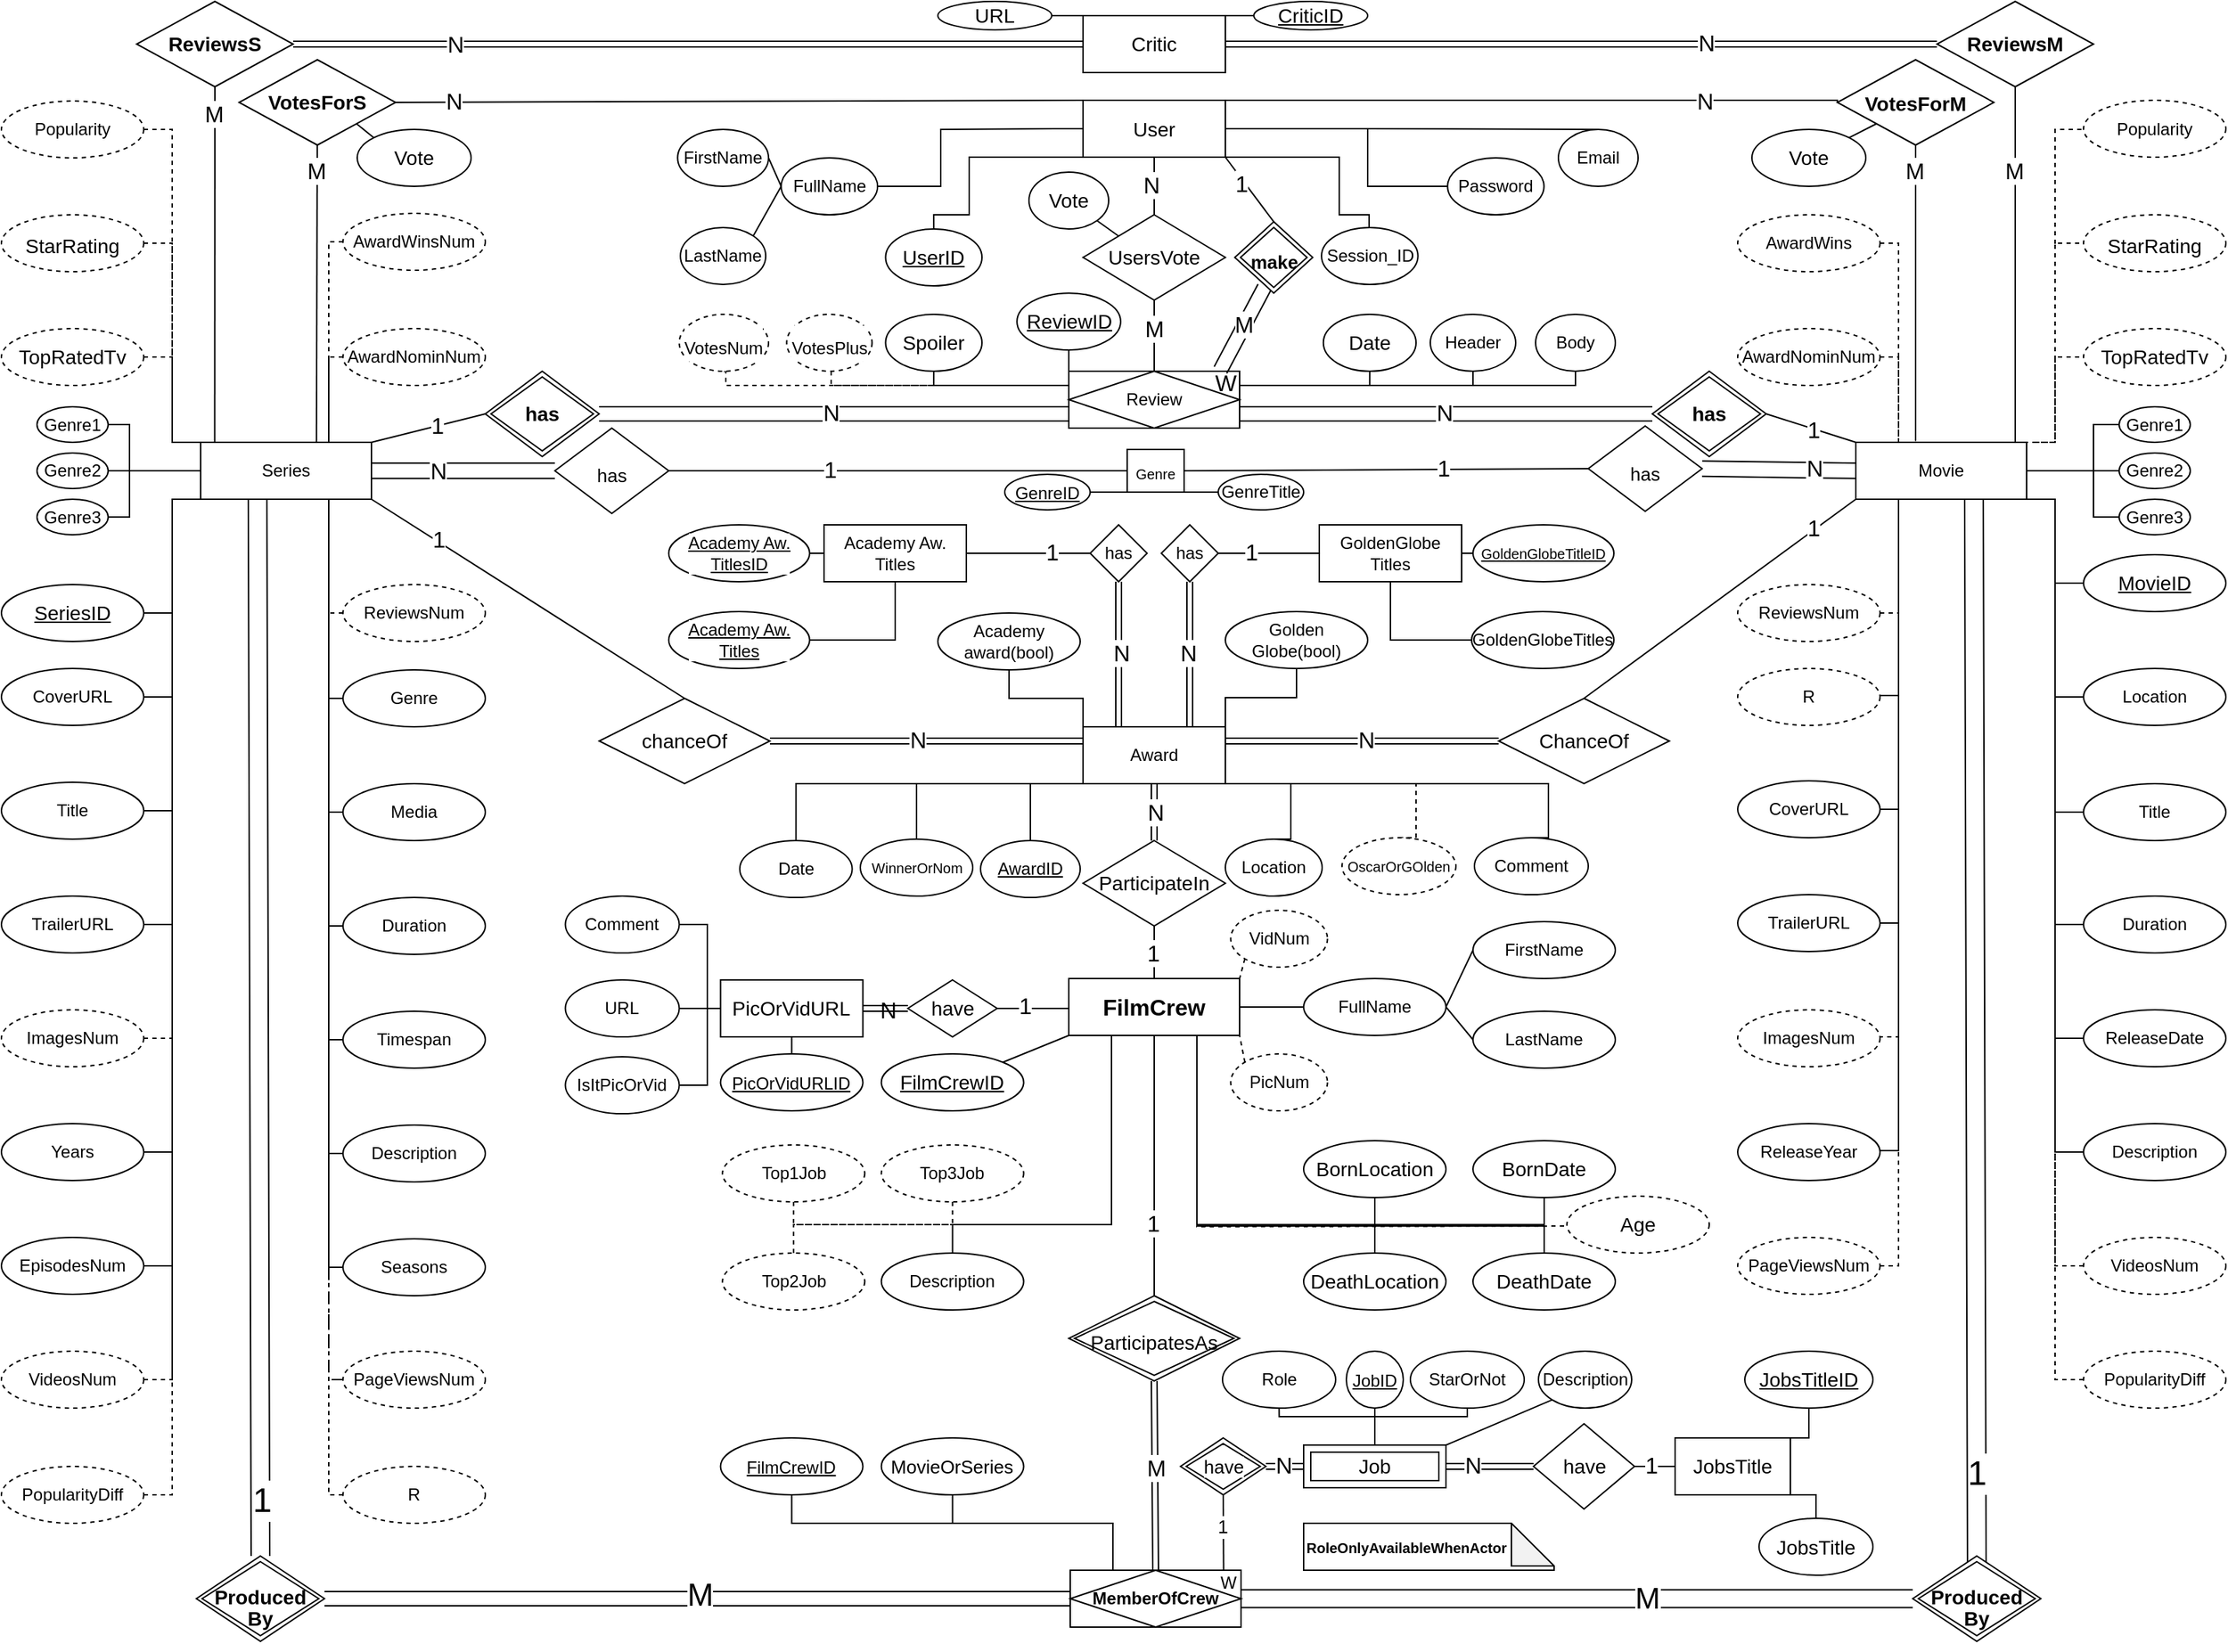 <mxfile version="20.8.10" type="device"><diagram name="Page-1" id="c9c0H1F89mc2CO9ueEr0"><mxGraphModel dx="1750" dy="1115" grid="1" gridSize="10" guides="1" tooltips="1" connect="1" arrows="1" fold="1" page="1" pageScale="1" pageWidth="1654" pageHeight="1169" math="0" shadow="0"><root><mxCell id="0"/><mxCell id="1" parent="0"/><mxCell id="59hTg4i9WxtJLP-nNg0J-20" style="edgeStyle=orthogonalEdgeStyle;rounded=0;orthogonalLoop=1;jettySize=auto;html=1;exitX=1;exitY=0.5;exitDx=0;exitDy=0;entryX=0;entryY=0.5;entryDx=0;entryDy=0;endArrow=none;endFill=0;" parent="1" source="7o3vYwH5cnDtXFb4_Unw-1" target="7o3vYwH5cnDtXFb4_Unw-8" edge="1"><mxGeometry relative="1" as="geometry"/></mxCell><mxCell id="ic1XsGLHBiBLJPpKoA1E-205" style="rounded=0;orthogonalLoop=1;jettySize=auto;html=1;exitX=0;exitY=1;exitDx=0;exitDy=0;entryX=1;entryY=0;entryDx=0;entryDy=0;fontSize=14;endArrow=none;endFill=0;" parent="1" source="7o3vYwH5cnDtXFb4_Unw-1" target="NMomimD1FpmeGMdiOsrc-168" edge="1"><mxGeometry relative="1" as="geometry"/></mxCell><mxCell id="puiFlrzKT8CEFiVwOP3T-6" style="edgeStyle=orthogonalEdgeStyle;rounded=0;orthogonalLoop=1;jettySize=auto;html=1;exitX=0.75;exitY=1;exitDx=0;exitDy=0;entryX=0.5;entryY=0;entryDx=0;entryDy=0;fontSize=12;endArrow=none;endFill=0;" parent="1" source="7o3vYwH5cnDtXFb4_Unw-1" target="NMomimD1FpmeGMdiOsrc-160" edge="1"><mxGeometry relative="1" as="geometry"><Array as="points"><mxPoint x="880" y="870"/><mxPoint x="1005" y="870"/></Array></mxGeometry></mxCell><mxCell id="7o3vYwH5cnDtXFb4_Unw-1" value="&lt;b&gt;&lt;font style=&quot;font-size: 16px;&quot;&gt;FilmCrew&lt;/font&gt;&lt;/b&gt;" style="whiteSpace=wrap;html=1;align=center;rounded=0;" parent="1" vertex="1"><mxGeometry x="790.0" y="697" width="120" height="40" as="geometry"/></mxCell><mxCell id="NMomimD1FpmeGMdiOsrc-99" style="rounded=0;orthogonalLoop=1;jettySize=auto;html=1;exitX=1;exitY=0.5;exitDx=0;exitDy=0;entryX=0;entryY=0.5;entryDx=0;entryDy=0;fontSize=22;endArrow=none;endFill=0;" parent="1" source="7o3vYwH5cnDtXFb4_Unw-8" target="8aqyun7AeXd8vVvR7GN6-64" edge="1"><mxGeometry relative="1" as="geometry"/></mxCell><mxCell id="7o3vYwH5cnDtXFb4_Unw-8" value="FullName" style="ellipse;whiteSpace=wrap;html=1;align=center;rounded=0;" parent="1" vertex="1"><mxGeometry x="955.0" y="697" width="100" height="40" as="geometry"/></mxCell><mxCell id="ic1XsGLHBiBLJPpKoA1E-167" style="edgeStyle=orthogonalEdgeStyle;rounded=0;orthogonalLoop=1;jettySize=auto;html=1;exitX=1;exitY=0.25;exitDx=0;exitDy=0;entryX=0.5;entryY=1;entryDx=0;entryDy=0;fontSize=21;endArrow=none;endFill=0;" parent="1" source="7o3vYwH5cnDtXFb4_Unw-17" target="ic1XsGLHBiBLJPpKoA1E-147" edge="1"><mxGeometry relative="1" as="geometry"><Array as="points"><mxPoint x="1001" y="280"/></Array></mxGeometry></mxCell><mxCell id="ic1XsGLHBiBLJPpKoA1E-170" style="edgeStyle=orthogonalEdgeStyle;rounded=0;orthogonalLoop=1;jettySize=auto;html=1;exitX=0;exitY=0.25;exitDx=0;exitDy=0;entryX=0.5;entryY=1;entryDx=0;entryDy=0;fontSize=21;endArrow=none;endFill=0;" parent="1" source="7o3vYwH5cnDtXFb4_Unw-17" target="ic1XsGLHBiBLJPpKoA1E-151" edge="1"><mxGeometry relative="1" as="geometry"><Array as="points"><mxPoint x="696" y="280"/></Array></mxGeometry></mxCell><mxCell id="ic1XsGLHBiBLJPpKoA1E-176" style="edgeStyle=orthogonalEdgeStyle;rounded=0;orthogonalLoop=1;jettySize=auto;html=1;exitX=0;exitY=0.25;exitDx=0;exitDy=0;entryX=0.5;entryY=1;entryDx=0;entryDy=0;fontSize=12;endArrow=none;endFill=0;dashed=1;" parent="1" source="7o3vYwH5cnDtXFb4_Unw-17" target="ic1XsGLHBiBLJPpKoA1E-173" edge="1"><mxGeometry relative="1" as="geometry"><Array as="points"><mxPoint x="623" y="280"/></Array></mxGeometry></mxCell><mxCell id="sxgCxHeBCdCzxEI4LQtO-14" style="edgeStyle=none;rounded=0;orthogonalLoop=1;jettySize=auto;html=1;exitX=0;exitY=0;exitDx=0;exitDy=0;entryX=0.5;entryY=1;entryDx=0;entryDy=0;fontSize=12;fontColor=#000000;endArrow=none;endFill=0;" edge="1" parent="1" source="7o3vYwH5cnDtXFb4_Unw-17" target="VnVdwz_nQ0UYNyJ9cBvI-29"><mxGeometry relative="1" as="geometry"/></mxCell><mxCell id="7o3vYwH5cnDtXFb4_Unw-17" value="Review" style="shape=associativeEntity;whiteSpace=wrap;html=1;align=center;fontFamily=Helvetica;fontSize=12;fontColor=default;strokeColor=default;fillColor=default;" parent="1" vertex="1"><mxGeometry x="790" y="270" width="120" height="40" as="geometry"/></mxCell><mxCell id="NMomimD1FpmeGMdiOsrc-2" style="edgeStyle=orthogonalEdgeStyle;rounded=0;orthogonalLoop=1;jettySize=auto;html=1;exitX=1;exitY=1;exitDx=0;exitDy=0;endArrow=none;endFill=0;entryX=0;entryY=0.5;entryDx=0;entryDy=0;" parent="1" source="7o3vYwH5cnDtXFb4_Unw-19" target="8aqyun7AeXd8vVvR7GN6-12" edge="1"><mxGeometry relative="1" as="geometry"><mxPoint x="1466" y="360" as="sourcePoint"/><mxPoint x="1490" y="830" as="targetPoint"/><Array as="points"><mxPoint x="1483" y="360"/><mxPoint x="1483" y="819"/></Array></mxGeometry></mxCell><mxCell id="ic1XsGLHBiBLJPpKoA1E-92" style="edgeStyle=orthogonalEdgeStyle;rounded=0;orthogonalLoop=1;jettySize=auto;html=1;exitX=0.25;exitY=1;exitDx=0;exitDy=0;entryX=1;entryY=0.5;entryDx=0;entryDy=0;fontSize=21;endArrow=none;endFill=0;" parent="1" source="7o3vYwH5cnDtXFb4_Unw-19" target="8aqyun7AeXd8vVvR7GN6-5" edge="1"><mxGeometry relative="1" as="geometry"><mxPoint x="1373" y="438" as="sourcePoint"/><Array as="points"><mxPoint x="1373" y="498"/><mxPoint x="1360" y="498"/></Array></mxGeometry></mxCell><mxCell id="sxgCxHeBCdCzxEI4LQtO-34" style="edgeStyle=orthogonalEdgeStyle;rounded=0;orthogonalLoop=1;jettySize=auto;html=1;exitX=1;exitY=0.5;exitDx=0;exitDy=0;fontSize=16;fontColor=#000000;endArrow=none;endFill=0;entryX=0;entryY=0.5;entryDx=0;entryDy=0;" edge="1" parent="1" source="7o3vYwH5cnDtXFb4_Unw-19" target="sxgCxHeBCdCzxEI4LQtO-31"><mxGeometry relative="1" as="geometry"><mxPoint x="1510" y="339.69" as="targetPoint"/><Array as="points"><mxPoint x="1510" y="340"/><mxPoint x="1510" y="307"/></Array></mxGeometry></mxCell><mxCell id="7o3vYwH5cnDtXFb4_Unw-19" value="Movie" style="whiteSpace=wrap;html=1;align=center;rounded=0;" parent="1" vertex="1"><mxGeometry x="1343" y="320" width="120" height="40" as="geometry"/></mxCell><mxCell id="NMomimD1FpmeGMdiOsrc-6" style="edgeStyle=orthogonalEdgeStyle;rounded=0;orthogonalLoop=1;jettySize=auto;html=1;endArrow=none;endFill=0;entryX=1;entryY=1;entryDx=0;entryDy=0;exitX=0;exitY=0.5;exitDx=0;exitDy=0;" parent="1" source="7o3vYwH5cnDtXFb4_Unw-41" target="7o3vYwH5cnDtXFb4_Unw-19" edge="1"><mxGeometry relative="1" as="geometry"><mxPoint x="1450" y="580" as="sourcePoint"/><mxPoint x="1466" y="360" as="targetPoint"/><Array as="points"><mxPoint x="1503" y="580"/><mxPoint x="1483" y="580"/><mxPoint x="1483" y="360"/></Array></mxGeometry></mxCell><mxCell id="7o3vYwH5cnDtXFb4_Unw-41" value="Title" style="ellipse;whiteSpace=wrap;html=1;align=center;rounded=0;" parent="1" vertex="1"><mxGeometry x="1503" y="560" width="100" height="40" as="geometry"/></mxCell><mxCell id="NMomimD1FpmeGMdiOsrc-4" style="edgeStyle=orthogonalEdgeStyle;rounded=0;orthogonalLoop=1;jettySize=auto;html=1;exitX=0;exitY=0.5;exitDx=0;exitDy=0;entryX=1;entryY=1;entryDx=0;entryDy=0;endArrow=none;endFill=0;" parent="1" source="7o3vYwH5cnDtXFb4_Unw-42" edge="1"><mxGeometry relative="1" as="geometry"><mxPoint x="1506.0" y="739" as="sourcePoint"/><mxPoint x="1466" y="360" as="targetPoint"/><Array as="points"><mxPoint x="1483" y="739"/><mxPoint x="1483" y="360"/></Array></mxGeometry></mxCell><mxCell id="7o3vYwH5cnDtXFb4_Unw-42" value="ReleaseDate" style="ellipse;whiteSpace=wrap;html=1;align=center;rounded=0;" parent="1" vertex="1"><mxGeometry x="1503" y="719" width="100" height="40" as="geometry"/></mxCell><mxCell id="NMomimD1FpmeGMdiOsrc-5" style="edgeStyle=orthogonalEdgeStyle;rounded=0;orthogonalLoop=1;jettySize=auto;html=1;exitX=0;exitY=0.5;exitDx=0;exitDy=0;endArrow=none;endFill=0;entryX=1;entryY=1;entryDx=0;entryDy=0;" parent="1" source="7o3vYwH5cnDtXFb4_Unw-43" edge="1"><mxGeometry relative="1" as="geometry"><mxPoint x="1506.0" y="659" as="sourcePoint"/><mxPoint x="1466" y="360" as="targetPoint"/><Array as="points"><mxPoint x="1483" y="659"/><mxPoint x="1483" y="360"/></Array></mxGeometry></mxCell><mxCell id="7o3vYwH5cnDtXFb4_Unw-43" value="Duration" style="ellipse;whiteSpace=wrap;html=1;align=center;rounded=0;" parent="1" vertex="1"><mxGeometry x="1503" y="639" width="100" height="40" as="geometry"/></mxCell><mxCell id="ic1XsGLHBiBLJPpKoA1E-86" style="edgeStyle=orthogonalEdgeStyle;rounded=0;orthogonalLoop=1;jettySize=auto;html=1;exitX=0.75;exitY=1;exitDx=0;exitDy=0;entryX=0;entryY=0.5;entryDx=0;entryDy=0;fontSize=21;endArrow=none;endFill=0;" parent="1" source="7o3vYwH5cnDtXFb4_Unw-54" target="7o3vYwH5cnDtXFb4_Unw-65" edge="1"><mxGeometry relative="1" as="geometry"><Array as="points"><mxPoint x="270" y="500"/></Array></mxGeometry></mxCell><mxCell id="sxgCxHeBCdCzxEI4LQtO-54" style="edgeStyle=orthogonalEdgeStyle;rounded=0;orthogonalLoop=1;jettySize=auto;html=1;exitX=0;exitY=0.5;exitDx=0;exitDy=0;entryX=1;entryY=0.5;entryDx=0;entryDy=0;fontSize=16;fontColor=#000000;endArrow=none;endFill=0;" edge="1" parent="1" source="7o3vYwH5cnDtXFb4_Unw-54" target="sxgCxHeBCdCzxEI4LQtO-37"><mxGeometry relative="1" as="geometry"><Array as="points"><mxPoint x="130" y="340"/><mxPoint x="130" y="307"/></Array></mxGeometry></mxCell><mxCell id="7o3vYwH5cnDtXFb4_Unw-54" value="Series" style="whiteSpace=wrap;html=1;align=center;rounded=0;" parent="1" vertex="1"><mxGeometry x="180" y="320" width="120" height="40" as="geometry"/></mxCell><mxCell id="sxgCxHeBCdCzxEI4LQtO-41" style="edgeStyle=orthogonalEdgeStyle;rounded=0;orthogonalLoop=1;jettySize=auto;html=1;exitX=1;exitY=0.5;exitDx=0;exitDy=0;entryX=0;entryY=0;entryDx=0;entryDy=0;dashed=1;fontSize=16;fontColor=#000000;endArrow=none;endFill=0;" edge="1" parent="1" source="7o3vYwH5cnDtXFb4_Unw-59" target="7o3vYwH5cnDtXFb4_Unw-54"><mxGeometry relative="1" as="geometry"><Array as="points"><mxPoint x="160" y="100"/><mxPoint x="160" y="320"/></Array></mxGeometry></mxCell><mxCell id="7o3vYwH5cnDtXFb4_Unw-59" value="Popularity" style="ellipse;whiteSpace=wrap;html=1;align=center;dashed=1;rounded=0;" parent="1" vertex="1"><mxGeometry x="40" y="80" width="100" height="40" as="geometry"/></mxCell><mxCell id="ic1XsGLHBiBLJPpKoA1E-88" style="edgeStyle=orthogonalEdgeStyle;rounded=0;orthogonalLoop=1;jettySize=auto;html=1;exitX=0;exitY=0.5;exitDx=0;exitDy=0;entryX=0.75;entryY=1;entryDx=0;entryDy=0;fontSize=21;endArrow=none;endFill=0;" parent="1" source="7o3vYwH5cnDtXFb4_Unw-61" target="7o3vYwH5cnDtXFb4_Unw-54" edge="1"><mxGeometry relative="1" as="geometry"><Array as="points"><mxPoint x="270" y="660"/></Array></mxGeometry></mxCell><mxCell id="7o3vYwH5cnDtXFb4_Unw-61" value="Duration" style="ellipse;whiteSpace=wrap;html=1;align=center;rounded=0;" parent="1" vertex="1"><mxGeometry x="280" y="640" width="100" height="40" as="geometry"/></mxCell><mxCell id="sxgCxHeBCdCzxEI4LQtO-52" style="edgeStyle=orthogonalEdgeStyle;rounded=0;orthogonalLoop=1;jettySize=auto;html=1;exitX=0;exitY=0.5;exitDx=0;exitDy=0;fontSize=16;fontColor=#000000;endArrow=none;endFill=0;dashed=1;entryX=0.75;entryY=1;entryDx=0;entryDy=0;" edge="1" parent="1" source="7o3vYwH5cnDtXFb4_Unw-62" target="7o3vYwH5cnDtXFb4_Unw-54"><mxGeometry relative="1" as="geometry"><mxPoint x="260" y="980" as="targetPoint"/><Array as="points"><mxPoint x="270" y="1060"/></Array></mxGeometry></mxCell><mxCell id="7o3vYwH5cnDtXFb4_Unw-62" value="R" style="ellipse;whiteSpace=wrap;html=1;align=center;rounded=0;dashed=1;" parent="1" vertex="1"><mxGeometry x="280" y="1040" width="100" height="40" as="geometry"/></mxCell><mxCell id="7o3vYwH5cnDtXFb4_Unw-63" style="edgeStyle=orthogonalEdgeStyle;rounded=0;orthogonalLoop=1;jettySize=auto;html=1;exitX=0.5;exitY=1;exitDx=0;exitDy=0;entryX=0.25;entryY=1;entryDx=0;entryDy=0;endArrow=none;endFill=0;" parent="1" source="7o3vYwH5cnDtXFb4_Unw-54" target="7o3vYwH5cnDtXFb4_Unw-54" edge="1"><mxGeometry relative="1" as="geometry"/></mxCell><mxCell id="7o3vYwH5cnDtXFb4_Unw-65" value="Genre" style="ellipse;whiteSpace=wrap;html=1;align=center;rounded=0;" parent="1" vertex="1"><mxGeometry x="280" y="480" width="100" height="40" as="geometry"/></mxCell><mxCell id="sxgCxHeBCdCzxEI4LQtO-48" style="edgeStyle=orthogonalEdgeStyle;rounded=0;orthogonalLoop=1;jettySize=auto;html=1;exitX=1;exitY=0.5;exitDx=0;exitDy=0;entryX=0;entryY=1;entryDx=0;entryDy=0;fontSize=16;fontColor=#000000;endArrow=none;endFill=0;" edge="1" parent="1" source="7o3vYwH5cnDtXFb4_Unw-66" target="7o3vYwH5cnDtXFb4_Unw-54"><mxGeometry relative="1" as="geometry"><Array as="points"><mxPoint x="160" y="579"/><mxPoint x="160" y="360"/></Array></mxGeometry></mxCell><mxCell id="7o3vYwH5cnDtXFb4_Unw-66" value="Title" style="ellipse;whiteSpace=wrap;html=1;align=center;rounded=0;" parent="1" vertex="1"><mxGeometry x="40" y="559" width="100" height="40" as="geometry"/></mxCell><mxCell id="NMomimD1FpmeGMdiOsrc-7" style="edgeStyle=orthogonalEdgeStyle;rounded=0;orthogonalLoop=1;jettySize=auto;html=1;endArrow=none;endFill=0;entryX=1;entryY=1;entryDx=0;entryDy=0;exitX=0;exitY=0.5;exitDx=0;exitDy=0;" parent="1" source="8aqyun7AeXd8vVvR7GN6-1" edge="1"><mxGeometry relative="1" as="geometry"><mxPoint x="1490" y="510" as="sourcePoint"/><mxPoint x="1466" y="360" as="targetPoint"/><Array as="points"><mxPoint x="1483" y="499"/><mxPoint x="1483" y="360"/></Array></mxGeometry></mxCell><mxCell id="8aqyun7AeXd8vVvR7GN6-1" value="Location" style="ellipse;whiteSpace=wrap;html=1;align=center;rounded=0;" parent="1" vertex="1"><mxGeometry x="1503" y="479" width="100" height="40" as="geometry"/></mxCell><mxCell id="8aqyun7AeXd8vVvR7GN6-5" value="R" style="ellipse;whiteSpace=wrap;html=1;align=center;rounded=0;dashed=1;" parent="1" vertex="1"><mxGeometry x="1260" y="479" width="100" height="40" as="geometry"/></mxCell><mxCell id="8aqyun7AeXd8vVvR7GN6-9" style="edgeStyle=orthogonalEdgeStyle;rounded=0;orthogonalLoop=1;jettySize=auto;html=1;exitX=0.5;exitY=1;exitDx=0;exitDy=0;" parent="1" edge="1"><mxGeometry relative="1" as="geometry"><mxPoint x="1553" y="439" as="sourcePoint"/><mxPoint x="1553" y="439" as="targetPoint"/></mxGeometry></mxCell><mxCell id="ic1XsGLHBiBLJPpKoA1E-96" style="edgeStyle=orthogonalEdgeStyle;rounded=0;orthogonalLoop=1;jettySize=auto;html=1;exitX=1;exitY=0.5;exitDx=0;exitDy=0;entryX=0.25;entryY=1;entryDx=0;entryDy=0;fontSize=21;endArrow=none;endFill=0;" parent="1" source="8aqyun7AeXd8vVvR7GN6-11" target="7o3vYwH5cnDtXFb4_Unw-19" edge="1"><mxGeometry relative="1" as="geometry"><mxPoint x="1373" y="438" as="targetPoint"/><Array as="points"><mxPoint x="1373" y="818"/></Array></mxGeometry></mxCell><mxCell id="8aqyun7AeXd8vVvR7GN6-11" value="ReleaseYear" style="ellipse;whiteSpace=wrap;html=1;align=center;rounded=0;" parent="1" vertex="1"><mxGeometry x="1260" y="799" width="100" height="40" as="geometry"/></mxCell><mxCell id="8aqyun7AeXd8vVvR7GN6-12" value="Description" style="ellipse;whiteSpace=wrap;html=1;align=center;rounded=0;" parent="1" vertex="1"><mxGeometry x="1503" y="799" width="100" height="40" as="geometry"/></mxCell><mxCell id="ic1XsGLHBiBLJPpKoA1E-94" style="edgeStyle=orthogonalEdgeStyle;rounded=0;orthogonalLoop=1;jettySize=auto;html=1;exitX=1;exitY=0.5;exitDx=0;exitDy=0;entryX=0.25;entryY=1;entryDx=0;entryDy=0;fontSize=21;endArrow=none;endFill=0;" parent="1" source="8aqyun7AeXd8vVvR7GN6-14" target="7o3vYwH5cnDtXFb4_Unw-19" edge="1"><mxGeometry relative="1" as="geometry"><mxPoint x="1373" y="438" as="targetPoint"/><Array as="points"><mxPoint x="1373" y="658"/></Array></mxGeometry></mxCell><mxCell id="8aqyun7AeXd8vVvR7GN6-14" value="TrailerURL" style="ellipse;whiteSpace=wrap;html=1;align=center;rounded=0;" parent="1" vertex="1"><mxGeometry x="1260" y="638" width="100" height="40" as="geometry"/></mxCell><mxCell id="ic1XsGLHBiBLJPpKoA1E-93" style="edgeStyle=orthogonalEdgeStyle;rounded=0;orthogonalLoop=1;jettySize=auto;html=1;exitX=1;exitY=0.5;exitDx=0;exitDy=0;entryX=0.25;entryY=1;entryDx=0;entryDy=0;fontSize=21;endArrow=none;endFill=0;" parent="1" source="8aqyun7AeXd8vVvR7GN6-16" target="7o3vYwH5cnDtXFb4_Unw-19" edge="1"><mxGeometry relative="1" as="geometry"><mxPoint x="1373" y="438" as="targetPoint"/><Array as="points"><mxPoint x="1373" y="578"/></Array></mxGeometry></mxCell><mxCell id="8aqyun7AeXd8vVvR7GN6-16" value="CoverURL" style="ellipse;whiteSpace=wrap;html=1;align=center;rounded=0;" parent="1" vertex="1"><mxGeometry x="1260" y="558" width="100" height="40" as="geometry"/></mxCell><mxCell id="ic1XsGLHBiBLJPpKoA1E-95" style="edgeStyle=orthogonalEdgeStyle;rounded=0;orthogonalLoop=1;jettySize=auto;html=1;exitX=1;exitY=0.5;exitDx=0;exitDy=0;entryX=0.25;entryY=1;entryDx=0;entryDy=0;fontSize=21;endArrow=none;endFill=0;dashed=1;" parent="1" source="8aqyun7AeXd8vVvR7GN6-30" target="7o3vYwH5cnDtXFb4_Unw-19" edge="1"><mxGeometry relative="1" as="geometry"><mxPoint x="1373" y="438" as="targetPoint"/><Array as="points"><mxPoint x="1373" y="738"/></Array></mxGeometry></mxCell><mxCell id="8aqyun7AeXd8vVvR7GN6-30" value="ImagesNum" style="ellipse;whiteSpace=wrap;html=1;align=center;rounded=0;dashed=1;" parent="1" vertex="1"><mxGeometry x="1260" y="719" width="100" height="40" as="geometry"/></mxCell><mxCell id="NMomimD1FpmeGMdiOsrc-117" style="edgeStyle=orthogonalEdgeStyle;rounded=0;orthogonalLoop=1;jettySize=auto;html=1;exitX=0;exitY=0.5;exitDx=0;exitDy=0;fontSize=14;endArrow=none;endFill=0;dashed=1;entryX=1;entryY=1;entryDx=0;entryDy=0;" parent="1" source="8aqyun7AeXd8vVvR7GN6-31" edge="1"><mxGeometry relative="1" as="geometry"><mxPoint x="1506.0" y="899" as="sourcePoint"/><mxPoint x="1466" y="360" as="targetPoint"/><Array as="points"><mxPoint x="1483" y="899"/><mxPoint x="1483" y="360"/></Array></mxGeometry></mxCell><mxCell id="8aqyun7AeXd8vVvR7GN6-31" value="VideosNum" style="ellipse;whiteSpace=wrap;html=1;align=center;rounded=0;dashed=1;" parent="1" vertex="1"><mxGeometry x="1503" y="879" width="100" height="40" as="geometry"/></mxCell><mxCell id="sxgCxHeBCdCzxEI4LQtO-51" style="edgeStyle=orthogonalEdgeStyle;rounded=0;orthogonalLoop=1;jettySize=auto;html=1;exitX=1;exitY=0.5;exitDx=0;exitDy=0;entryX=0;entryY=1;entryDx=0;entryDy=0;fontSize=16;fontColor=#000000;endArrow=none;endFill=0;" edge="1" parent="1" source="8aqyun7AeXd8vVvR7GN6-40" target="7o3vYwH5cnDtXFb4_Unw-54"><mxGeometry relative="1" as="geometry"><Array as="points"><mxPoint x="160" y="899"/><mxPoint x="160" y="360"/></Array></mxGeometry></mxCell><mxCell id="8aqyun7AeXd8vVvR7GN6-40" value="EpisodesNum" style="ellipse;whiteSpace=wrap;html=1;align=center;rounded=0;" parent="1" vertex="1"><mxGeometry x="40" y="879" width="100" height="40" as="geometry"/></mxCell><mxCell id="ic1XsGLHBiBLJPpKoA1E-87" style="edgeStyle=orthogonalEdgeStyle;rounded=0;orthogonalLoop=1;jettySize=auto;html=1;exitX=0;exitY=0.5;exitDx=0;exitDy=0;entryX=0.75;entryY=1;entryDx=0;entryDy=0;fontSize=21;endArrow=none;endFill=0;" parent="1" source="8aqyun7AeXd8vVvR7GN6-41" target="7o3vYwH5cnDtXFb4_Unw-54" edge="1"><mxGeometry relative="1" as="geometry"><Array as="points"><mxPoint x="270" y="580"/></Array></mxGeometry></mxCell><mxCell id="8aqyun7AeXd8vVvR7GN6-41" value="Media" style="ellipse;whiteSpace=wrap;html=1;align=center;rounded=0;" parent="1" vertex="1"><mxGeometry x="280" y="560" width="100" height="40" as="geometry"/></mxCell><mxCell id="ic1XsGLHBiBLJPpKoA1E-89" style="edgeStyle=orthogonalEdgeStyle;rounded=0;orthogonalLoop=1;jettySize=auto;html=1;exitX=0;exitY=0.5;exitDx=0;exitDy=0;entryX=0.75;entryY=1;entryDx=0;entryDy=0;fontSize=21;endArrow=none;endFill=0;" parent="1" source="8aqyun7AeXd8vVvR7GN6-42" target="7o3vYwH5cnDtXFb4_Unw-54" edge="1"><mxGeometry relative="1" as="geometry"><Array as="points"><mxPoint x="270" y="740"/></Array></mxGeometry></mxCell><mxCell id="8aqyun7AeXd8vVvR7GN6-42" value="Timespan" style="ellipse;whiteSpace=wrap;html=1;align=center;rounded=0;" parent="1" vertex="1"><mxGeometry x="280" y="720" width="100" height="40" as="geometry"/></mxCell><mxCell id="ic1XsGLHBiBLJPpKoA1E-90" style="edgeStyle=orthogonalEdgeStyle;rounded=0;orthogonalLoop=1;jettySize=auto;html=1;exitX=0;exitY=0.5;exitDx=0;exitDy=0;entryX=0.75;entryY=1;entryDx=0;entryDy=0;fontSize=21;endArrow=none;endFill=0;" parent="1" source="8aqyun7AeXd8vVvR7GN6-56" target="7o3vYwH5cnDtXFb4_Unw-54" edge="1"><mxGeometry relative="1" as="geometry"><Array as="points"><mxPoint x="270" y="820"/></Array></mxGeometry></mxCell><mxCell id="8aqyun7AeXd8vVvR7GN6-56" value="Description" style="ellipse;whiteSpace=wrap;html=1;align=center;rounded=0;" parent="1" vertex="1"><mxGeometry x="280" y="800" width="100" height="40" as="geometry"/></mxCell><mxCell id="sxgCxHeBCdCzxEI4LQtO-49" style="edgeStyle=orthogonalEdgeStyle;rounded=0;orthogonalLoop=1;jettySize=auto;html=1;exitX=1;exitY=0.5;exitDx=0;exitDy=0;entryX=0;entryY=1;entryDx=0;entryDy=0;fontSize=16;fontColor=#000000;endArrow=none;endFill=0;" edge="1" parent="1" source="8aqyun7AeXd8vVvR7GN6-57" target="7o3vYwH5cnDtXFb4_Unw-54"><mxGeometry relative="1" as="geometry"><Array as="points"><mxPoint x="160" y="659"/><mxPoint x="160" y="360"/></Array></mxGeometry></mxCell><mxCell id="8aqyun7AeXd8vVvR7GN6-57" value="TrailerURL" style="ellipse;whiteSpace=wrap;html=1;align=center;rounded=0;" parent="1" vertex="1"><mxGeometry x="40" y="639" width="100" height="40" as="geometry"/></mxCell><mxCell id="sxgCxHeBCdCzxEI4LQtO-45" style="edgeStyle=orthogonalEdgeStyle;rounded=0;orthogonalLoop=1;jettySize=auto;html=1;exitX=1;exitY=0.5;exitDx=0;exitDy=0;entryX=0;entryY=1;entryDx=0;entryDy=0;dashed=1;fontSize=16;fontColor=#000000;endArrow=none;endFill=0;" edge="1" parent="1" source="8aqyun7AeXd8vVvR7GN6-58" target="7o3vYwH5cnDtXFb4_Unw-54"><mxGeometry relative="1" as="geometry"><Array as="points"><mxPoint x="160" y="979"/><mxPoint x="160" y="360"/></Array></mxGeometry></mxCell><mxCell id="8aqyun7AeXd8vVvR7GN6-58" value="VideosNum" style="ellipse;whiteSpace=wrap;html=1;align=center;rounded=0;dashed=1;" parent="1" vertex="1"><mxGeometry x="40" y="959" width="100" height="40" as="geometry"/></mxCell><mxCell id="sxgCxHeBCdCzxEI4LQtO-47" style="edgeStyle=orthogonalEdgeStyle;rounded=0;orthogonalLoop=1;jettySize=auto;html=1;exitX=1;exitY=0.5;exitDx=0;exitDy=0;entryX=0;entryY=1;entryDx=0;entryDy=0;fontSize=16;fontColor=#000000;endArrow=none;endFill=0;" edge="1" parent="1" source="8aqyun7AeXd8vVvR7GN6-59" target="7o3vYwH5cnDtXFb4_Unw-54"><mxGeometry relative="1" as="geometry"><Array as="points"><mxPoint x="160" y="499"/><mxPoint x="160" y="360"/></Array></mxGeometry></mxCell><mxCell id="8aqyun7AeXd8vVvR7GN6-59" value="CoverURL" style="ellipse;whiteSpace=wrap;html=1;align=center;rounded=0;" parent="1" vertex="1"><mxGeometry x="40" y="479" width="100" height="40" as="geometry"/></mxCell><mxCell id="sxgCxHeBCdCzxEI4LQtO-43" style="edgeStyle=orthogonalEdgeStyle;rounded=0;orthogonalLoop=1;jettySize=auto;html=1;exitX=1;exitY=0.5;exitDx=0;exitDy=0;entryX=0;entryY=1;entryDx=0;entryDy=0;dashed=1;fontSize=16;fontColor=#000000;endArrow=none;endFill=0;" edge="1" parent="1" source="8aqyun7AeXd8vVvR7GN6-60" target="7o3vYwH5cnDtXFb4_Unw-54"><mxGeometry relative="1" as="geometry"><Array as="points"><mxPoint x="160" y="739"/><mxPoint x="160" y="360"/></Array></mxGeometry></mxCell><mxCell id="8aqyun7AeXd8vVvR7GN6-60" value="ImagesNum" style="ellipse;whiteSpace=wrap;html=1;align=center;rounded=0;dashed=1;" parent="1" vertex="1"><mxGeometry x="40" y="719" width="100" height="40" as="geometry"/></mxCell><mxCell id="sxgCxHeBCdCzxEI4LQtO-50" style="edgeStyle=orthogonalEdgeStyle;rounded=0;orthogonalLoop=1;jettySize=auto;html=1;exitX=1;exitY=0.5;exitDx=0;exitDy=0;entryX=0;entryY=1;entryDx=0;entryDy=0;fontSize=16;fontColor=#000000;endArrow=none;endFill=0;" edge="1" parent="1" source="8aqyun7AeXd8vVvR7GN6-61" target="7o3vYwH5cnDtXFb4_Unw-54"><mxGeometry relative="1" as="geometry"><Array as="points"><mxPoint x="160" y="819"/><mxPoint x="160" y="360"/></Array></mxGeometry></mxCell><mxCell id="8aqyun7AeXd8vVvR7GN6-61" value="Years" style="ellipse;whiteSpace=wrap;html=1;align=center;rounded=0;" parent="1" vertex="1"><mxGeometry x="40" y="799" width="100" height="40" as="geometry"/></mxCell><mxCell id="ic1XsGLHBiBLJPpKoA1E-91" style="edgeStyle=orthogonalEdgeStyle;rounded=0;orthogonalLoop=1;jettySize=auto;html=1;exitX=0;exitY=0.5;exitDx=0;exitDy=0;entryX=0.75;entryY=1;entryDx=0;entryDy=0;fontSize=21;endArrow=none;endFill=0;" parent="1" source="8aqyun7AeXd8vVvR7GN6-62" target="7o3vYwH5cnDtXFb4_Unw-54" edge="1"><mxGeometry relative="1" as="geometry"><Array as="points"><mxPoint x="270" y="900"/></Array></mxGeometry></mxCell><mxCell id="8aqyun7AeXd8vVvR7GN6-62" value="Seasons" style="ellipse;whiteSpace=wrap;html=1;align=center;rounded=0;" parent="1" vertex="1"><mxGeometry x="280" y="880" width="100" height="40" as="geometry"/></mxCell><mxCell id="59hTg4i9WxtJLP-nNg0J-8" style="edgeStyle=none;rounded=0;orthogonalLoop=1;jettySize=auto;html=1;exitX=0;exitY=0.5;exitDx=0;exitDy=0;entryX=1;entryY=0.5;entryDx=0;entryDy=0;endArrow=none;endFill=0;" parent="1" source="8aqyun7AeXd8vVvR7GN6-63" target="7o3vYwH5cnDtXFb4_Unw-8" edge="1"><mxGeometry relative="1" as="geometry"/></mxCell><mxCell id="8aqyun7AeXd8vVvR7GN6-63" value="LastName" style="ellipse;whiteSpace=wrap;html=1;align=center;rounded=0;" parent="1" vertex="1"><mxGeometry x="1074" y="720" width="100" height="40" as="geometry"/></mxCell><mxCell id="8aqyun7AeXd8vVvR7GN6-64" value="FirstName" style="ellipse;whiteSpace=wrap;html=1;align=center;rounded=0;" parent="1" vertex="1"><mxGeometry x="1074" y="657" width="100" height="40" as="geometry"/></mxCell><mxCell id="NMomimD1FpmeGMdiOsrc-55" value="" style="shape=link;html=1;rounded=0;fontSize=22;endArrow=none;endFill=0;width=13.077;" parent="1" edge="1"><mxGeometry relative="1" as="geometry"><mxPoint x="1428" y="1110" as="sourcePoint"/><mxPoint x="1426" y="360" as="targetPoint"/></mxGeometry></mxCell><mxCell id="NMomimD1FpmeGMdiOsrc-56" value="1" style="resizable=0;html=1;align=right;verticalAlign=bottom;fontSize=24;rounded=0;labelBackgroundColor=default;" parent="NMomimD1FpmeGMdiOsrc-55" connectable="0" vertex="1"><mxGeometry x="1" relative="1" as="geometry"><mxPoint x="9" y="701" as="offset"/></mxGeometry></mxCell><mxCell id="NMomimD1FpmeGMdiOsrc-60" value="" style="shape=link;html=1;rounded=0;fontSize=22;endArrow=none;endFill=0;exitX=0.5;exitY=0;exitDx=0;exitDy=0;width=13.077;" parent="1" source="puiFlrzKT8CEFiVwOP3T-1" edge="1"><mxGeometry relative="1" as="geometry"><mxPoint x="189" y="1103" as="sourcePoint"/><mxPoint x="220" y="360" as="targetPoint"/></mxGeometry></mxCell><mxCell id="NMomimD1FpmeGMdiOsrc-61" value="1" style="resizable=0;html=1;align=right;verticalAlign=bottom;fontSize=24;rounded=0;labelBackgroundColor=default;" parent="NMomimD1FpmeGMdiOsrc-60" connectable="0" vertex="1"><mxGeometry x="1" relative="1" as="geometry"><mxPoint x="10" y="720" as="offset"/></mxGeometry></mxCell><mxCell id="6eaYVuAnAri0T7J8yDLd-7" style="edgeStyle=none;rounded=0;orthogonalLoop=1;jettySize=auto;html=1;exitX=1;exitY=1;exitDx=0;exitDy=0;entryX=0;entryY=0;entryDx=0;entryDy=0;endArrow=none;endFill=0;" parent="1" source="NMomimD1FpmeGMdiOsrc-109" target="NMomimD1FpmeGMdiOsrc-135" edge="1"><mxGeometry relative="1" as="geometry"/></mxCell><mxCell id="NMomimD1FpmeGMdiOsrc-109" value="&lt;b&gt;VotesForS&lt;/b&gt;" style="shape=rhombus;perimeter=rhombusPerimeter;whiteSpace=wrap;html=1;align=center;fontFamily=Helvetica;fontSize=14;fontColor=default;strokeColor=default;fillColor=default;" parent="1" vertex="1"><mxGeometry x="207" y="51" width="110" height="60" as="geometry"/></mxCell><mxCell id="6eaYVuAnAri0T7J8yDLd-6" style="rounded=0;orthogonalLoop=1;jettySize=auto;html=1;exitX=0;exitY=1;exitDx=0;exitDy=0;entryX=1;entryY=0;entryDx=0;entryDy=0;endArrow=none;endFill=0;" parent="1" source="NMomimD1FpmeGMdiOsrc-110" target="NMomimD1FpmeGMdiOsrc-137" edge="1"><mxGeometry relative="1" as="geometry"/></mxCell><mxCell id="NMomimD1FpmeGMdiOsrc-110" value="&lt;p style=&quot;line-height: 100%;&quot;&gt;&lt;b&gt;VotesForM&lt;/b&gt;&lt;/p&gt;" style="shape=rhombus;perimeter=rhombusPerimeter;whiteSpace=wrap;html=1;align=center;fontFamily=Helvetica;fontSize=14;fontColor=default;strokeColor=default;fillColor=default;" parent="1" vertex="1"><mxGeometry x="1330" y="51" width="110" height="60" as="geometry"/></mxCell><mxCell id="6eaYVuAnAri0T7J8yDLd-9" style="edgeStyle=orthogonalEdgeStyle;rounded=0;orthogonalLoop=1;jettySize=auto;html=1;exitX=0;exitY=0.5;exitDx=0;exitDy=0;endArrow=none;endFill=0;entryX=1;entryY=0.5;entryDx=0;entryDy=0;" parent="1" source="NMomimD1FpmeGMdiOsrc-111" target="NMomimD1FpmeGMdiOsrc-145" edge="1"><mxGeometry relative="1" as="geometry"><mxPoint x="770" y="113.154" as="targetPoint"/><Array as="points"><mxPoint x="780" y="100"/><mxPoint x="700" y="100"/><mxPoint x="700" y="149"/></Array></mxGeometry></mxCell><mxCell id="6eaYVuAnAri0T7J8yDLd-12" style="edgeStyle=orthogonalEdgeStyle;rounded=0;orthogonalLoop=1;jettySize=auto;html=1;exitX=0;exitY=1;exitDx=0;exitDy=0;entryX=0.5;entryY=0;entryDx=0;entryDy=0;endArrow=none;endFill=0;" parent="1" source="NMomimD1FpmeGMdiOsrc-111" target="NMomimD1FpmeGMdiOsrc-140" edge="1"><mxGeometry relative="1" as="geometry"><Array as="points"><mxPoint x="720" y="120"/><mxPoint x="720" y="160"/><mxPoint x="695" y="160"/></Array></mxGeometry></mxCell><mxCell id="6eaYVuAnAri0T7J8yDLd-17" style="edgeStyle=orthogonalEdgeStyle;rounded=0;orthogonalLoop=1;jettySize=auto;html=1;exitX=1;exitY=1;exitDx=0;exitDy=0;entryX=0.5;entryY=0;entryDx=0;entryDy=0;endArrow=none;endFill=0;" parent="1" source="NMomimD1FpmeGMdiOsrc-111" target="KhHhmspxeSsIz6SWaP1c-6" edge="1"><mxGeometry relative="1" as="geometry"><Array as="points"><mxPoint x="980" y="120"/><mxPoint x="980" y="160"/><mxPoint x="1001" y="160"/><mxPoint x="1001" y="169"/></Array></mxGeometry></mxCell><mxCell id="6eaYVuAnAri0T7J8yDLd-18" style="edgeStyle=orthogonalEdgeStyle;rounded=0;orthogonalLoop=1;jettySize=auto;html=1;exitX=1;exitY=0.5;exitDx=0;exitDy=0;entryX=0;entryY=0.5;entryDx=0;entryDy=0;endArrow=none;endFill=0;" parent="1" source="NMomimD1FpmeGMdiOsrc-111" target="KhHhmspxeSsIz6SWaP1c-8" edge="1"><mxGeometry relative="1" as="geometry"><Array as="points"><mxPoint x="1000" y="100"/><mxPoint x="1000" y="140"/><mxPoint x="1056" y="140"/></Array></mxGeometry></mxCell><mxCell id="6eaYVuAnAri0T7J8yDLd-19" style="edgeStyle=orthogonalEdgeStyle;rounded=0;orthogonalLoop=1;jettySize=auto;html=1;exitX=1;exitY=0.5;exitDx=0;exitDy=0;entryX=0.5;entryY=0;entryDx=0;entryDy=0;endArrow=none;endFill=0;" parent="1" source="NMomimD1FpmeGMdiOsrc-111" target="KhHhmspxeSsIz6SWaP1c-3" edge="1"><mxGeometry relative="1" as="geometry"><Array as="points"><mxPoint x="1000" y="100"/><mxPoint x="1090" y="100"/></Array></mxGeometry></mxCell><mxCell id="NMomimD1FpmeGMdiOsrc-111" value="User" style="whiteSpace=wrap;html=1;align=center;fontSize=14;rounded=0;" parent="1" vertex="1"><mxGeometry x="800" y="79.5" width="100" height="40" as="geometry"/></mxCell><mxCell id="NMomimD1FpmeGMdiOsrc-122" value="" style="endArrow=none;html=1;rounded=0;fontFamily=Helvetica;fontSize=14;fontColor=default;align=center;strokeColor=default;edgeStyle=orthogonalEdgeStyle;exitX=1;exitY=0;exitDx=0;exitDy=0;entryX=0;entryY=0.5;entryDx=0;entryDy=0;" parent="1" source="NMomimD1FpmeGMdiOsrc-111" target="NMomimD1FpmeGMdiOsrc-110" edge="1"><mxGeometry relative="1" as="geometry"><mxPoint x="1269.908" y="40.571" as="sourcePoint"/><mxPoint x="1300" y="50" as="targetPoint"/><Array as="points"><mxPoint x="900" y="80"/></Array></mxGeometry></mxCell><mxCell id="NMomimD1FpmeGMdiOsrc-123" value="N" style="resizable=0;html=1;align=right;verticalAlign=bottom;fontSize=16;rounded=0;labelBackgroundColor=default;" parent="NMomimD1FpmeGMdiOsrc-122" connectable="0" vertex="1"><mxGeometry x="1" relative="1" as="geometry"><mxPoint x="-87" y="10" as="offset"/></mxGeometry></mxCell><mxCell id="NMomimD1FpmeGMdiOsrc-124" value="" style="endArrow=none;html=1;rounded=0;fontFamily=Helvetica;fontSize=14;fontColor=default;align=center;strokeColor=default;entryX=0.678;entryY=0.001;entryDx=0;entryDy=0;entryPerimeter=0;" parent="1" source="NMomimD1FpmeGMdiOsrc-109" target="7o3vYwH5cnDtXFb4_Unw-54" edge="1"><mxGeometry relative="1" as="geometry"><mxPoint x="310" y="100" as="sourcePoint"/><mxPoint x="240" y="201" as="targetPoint"/></mxGeometry></mxCell><mxCell id="NMomimD1FpmeGMdiOsrc-125" value="M" style="resizable=0;html=1;align=left;verticalAlign=bottom;fontSize=16;rounded=0;labelBackgroundColor=default;" parent="NMomimD1FpmeGMdiOsrc-124" connectable="0" vertex="1"><mxGeometry x="-1" relative="1" as="geometry"><mxPoint x="-9" y="30" as="offset"/></mxGeometry></mxCell><mxCell id="sxgCxHeBCdCzxEI4LQtO-40" style="edgeStyle=orthogonalEdgeStyle;rounded=0;orthogonalLoop=1;jettySize=auto;html=1;exitX=1;exitY=0.5;exitDx=0;exitDy=0;entryX=0;entryY=0;entryDx=0;entryDy=0;fontSize=16;fontColor=#000000;endArrow=none;endFill=0;dashed=1;" edge="1" parent="1" source="NMomimD1FpmeGMdiOsrc-131" target="7o3vYwH5cnDtXFb4_Unw-54"><mxGeometry relative="1" as="geometry"><Array as="points"><mxPoint x="160" y="180"/><mxPoint x="160" y="320"/></Array></mxGeometry></mxCell><mxCell id="NMomimD1FpmeGMdiOsrc-131" value="&lt;font style=&quot;font-size: 14px;&quot;&gt;StarRating&lt;/font&gt;" style="ellipse;whiteSpace=wrap;html=1;align=center;dashed=1;fontSize=22;rounded=0;" parent="1" vertex="1"><mxGeometry x="40" y="160" width="100" height="40" as="geometry"/></mxCell><mxCell id="6eaYVuAnAri0T7J8yDLd-5" style="edgeStyle=orthogonalEdgeStyle;rounded=0;orthogonalLoop=1;jettySize=auto;html=1;exitX=0;exitY=0.5;exitDx=0;exitDy=0;entryX=1;entryY=0;entryDx=0;entryDy=0;dashed=1;endArrow=none;endFill=0;" parent="1" edge="1"><mxGeometry relative="1" as="geometry"><mxPoint x="1506" y="180" as="sourcePoint"/><mxPoint x="1466" y="320" as="targetPoint"/><Array as="points"><mxPoint x="1483" y="180"/><mxPoint x="1483" y="320"/></Array></mxGeometry></mxCell><mxCell id="NMomimD1FpmeGMdiOsrc-133" value="&lt;font style=&quot;font-size: 14px;&quot;&gt;StarRating&lt;/font&gt;" style="ellipse;whiteSpace=wrap;html=1;align=center;dashed=1;fontSize=22;rounded=0;" parent="1" vertex="1"><mxGeometry x="1503" y="160" width="100" height="40" as="geometry"/></mxCell><mxCell id="NMomimD1FpmeGMdiOsrc-135" value="Vote" style="ellipse;whiteSpace=wrap;html=1;align=center;fontSize=14;rounded=0;" parent="1" vertex="1"><mxGeometry x="290" y="100" width="80" height="40" as="geometry"/></mxCell><mxCell id="NMomimD1FpmeGMdiOsrc-137" value="Vote" style="ellipse;whiteSpace=wrap;html=1;align=center;fontSize=14;rounded=0;" parent="1" vertex="1"><mxGeometry x="1270" y="100" width="80" height="40" as="geometry"/></mxCell><mxCell id="NMomimD1FpmeGMdiOsrc-140" value="UserID" style="ellipse;whiteSpace=wrap;html=1;align=center;fontStyle=4;fontSize=14;rounded=0;" parent="1" vertex="1"><mxGeometry x="661.25" y="170" width="67.75" height="40" as="geometry"/></mxCell><mxCell id="6eaYVuAnAri0T7J8yDLd-10" style="edgeStyle=none;rounded=0;orthogonalLoop=1;jettySize=auto;html=1;exitX=0;exitY=0.5;exitDx=0;exitDy=0;entryX=1;entryY=0;entryDx=0;entryDy=0;endArrow=none;endFill=0;" parent="1" source="NMomimD1FpmeGMdiOsrc-145" target="NMomimD1FpmeGMdiOsrc-146" edge="1"><mxGeometry relative="1" as="geometry"/></mxCell><mxCell id="6eaYVuAnAri0T7J8yDLd-11" style="edgeStyle=none;rounded=0;orthogonalLoop=1;jettySize=auto;html=1;exitX=0;exitY=0.5;exitDx=0;exitDy=0;entryX=1;entryY=0.5;entryDx=0;entryDy=0;endArrow=none;endFill=0;" parent="1" source="NMomimD1FpmeGMdiOsrc-145" target="NMomimD1FpmeGMdiOsrc-147" edge="1"><mxGeometry relative="1" as="geometry"/></mxCell><mxCell id="NMomimD1FpmeGMdiOsrc-145" value="FullName" style="ellipse;whiteSpace=wrap;html=1;align=center;rounded=0;" parent="1" vertex="1"><mxGeometry x="587.88" y="120" width="67.75" height="40" as="geometry"/></mxCell><mxCell id="NMomimD1FpmeGMdiOsrc-146" value="LastName" style="ellipse;whiteSpace=wrap;html=1;align=center;rounded=0;" parent="1" vertex="1"><mxGeometry x="517.06" y="169" width="60" height="40" as="geometry"/></mxCell><mxCell id="NMomimD1FpmeGMdiOsrc-147" value="FirstName" style="ellipse;whiteSpace=wrap;html=1;align=center;rounded=0;" parent="1" vertex="1"><mxGeometry x="515.13" y="100" width="63.87" height="40" as="geometry"/></mxCell><mxCell id="6eaYVuAnAri0T7J8yDLd-32" style="edgeStyle=orthogonalEdgeStyle;rounded=0;orthogonalLoop=1;jettySize=auto;html=1;exitX=0;exitY=0.5;exitDx=0;exitDy=0;fontSize=16;endArrow=none;endFill=0;dashed=1;" parent="1" edge="1"><mxGeometry relative="1" as="geometry"><mxPoint x="1483" y="182.0" as="targetPoint"/><mxPoint x="1506.0" y="101.5" as="sourcePoint"/><Array as="points"><mxPoint x="1506" y="100"/><mxPoint x="1483" y="100"/></Array></mxGeometry></mxCell><mxCell id="NMomimD1FpmeGMdiOsrc-152" value="Popularity" style="ellipse;whiteSpace=wrap;html=1;align=center;dashed=1;rounded=0;" parent="1" vertex="1"><mxGeometry x="1503" y="79.5" width="100" height="40" as="geometry"/></mxCell><mxCell id="puiFlrzKT8CEFiVwOP3T-8" style="edgeStyle=orthogonalEdgeStyle;rounded=0;orthogonalLoop=1;jettySize=auto;html=1;exitX=0.5;exitY=1;exitDx=0;exitDy=0;entryX=0.75;entryY=1;entryDx=0;entryDy=0;fontSize=12;endArrow=none;endFill=0;" parent="1" source="NMomimD1FpmeGMdiOsrc-157" target="7o3vYwH5cnDtXFb4_Unw-1" edge="1"><mxGeometry relative="1" as="geometry"/></mxCell><mxCell id="NMomimD1FpmeGMdiOsrc-157" value="BornDate" style="ellipse;whiteSpace=wrap;html=1;align=center;fontSize=14;rounded=0;" parent="1" vertex="1"><mxGeometry x="1074" y="811" width="100" height="40" as="geometry"/></mxCell><mxCell id="NMomimD1FpmeGMdiOsrc-160" value="DeathLocation" style="ellipse;whiteSpace=wrap;html=1;align=center;fontSize=14;rounded=0;" parent="1" vertex="1"><mxGeometry x="955.0" y="890" width="100" height="40" as="geometry"/></mxCell><mxCell id="puiFlrzKT8CEFiVwOP3T-7" style="edgeStyle=orthogonalEdgeStyle;rounded=0;orthogonalLoop=1;jettySize=auto;html=1;exitX=0.5;exitY=1;exitDx=0;exitDy=0;entryX=0.75;entryY=1;entryDx=0;entryDy=0;fontSize=12;endArrow=none;endFill=0;" parent="1" source="NMomimD1FpmeGMdiOsrc-161" target="7o3vYwH5cnDtXFb4_Unw-1" edge="1"><mxGeometry relative="1" as="geometry"/></mxCell><mxCell id="NMomimD1FpmeGMdiOsrc-161" value="BornLocation" style="ellipse;whiteSpace=wrap;html=1;align=center;fontSize=14;rounded=0;" parent="1" vertex="1"><mxGeometry x="955.0" y="811" width="100" height="40" as="geometry"/></mxCell><mxCell id="puiFlrzKT8CEFiVwOP3T-9" style="edgeStyle=orthogonalEdgeStyle;rounded=0;orthogonalLoop=1;jettySize=auto;html=1;exitX=0.5;exitY=0;exitDx=0;exitDy=0;entryX=0.75;entryY=1;entryDx=0;entryDy=0;fontSize=12;endArrow=none;endFill=0;" parent="1" source="NMomimD1FpmeGMdiOsrc-164" target="7o3vYwH5cnDtXFb4_Unw-1" edge="1"><mxGeometry relative="1" as="geometry"><Array as="points"><mxPoint x="1124" y="870"/><mxPoint x="880" y="870"/></Array></mxGeometry></mxCell><mxCell id="NMomimD1FpmeGMdiOsrc-164" value="DeathDate" style="ellipse;whiteSpace=wrap;html=1;align=center;fontSize=14;rounded=0;" parent="1" vertex="1"><mxGeometry x="1074" y="890" width="100" height="40" as="geometry"/></mxCell><mxCell id="puiFlrzKT8CEFiVwOP3T-11" style="edgeStyle=orthogonalEdgeStyle;rounded=0;orthogonalLoop=1;jettySize=auto;html=1;exitX=0;exitY=0.5;exitDx=0;exitDy=0;entryX=0.75;entryY=1;entryDx=0;entryDy=0;dashed=1;fontSize=12;endArrow=none;endFill=0;" parent="1" target="7o3vYwH5cnDtXFb4_Unw-1" edge="1"><mxGeometry relative="1" as="geometry"><mxPoint x="1162" y="871" as="sourcePoint"/><mxPoint x="880" y="735" as="targetPoint"/></mxGeometry></mxCell><mxCell id="NMomimD1FpmeGMdiOsrc-166" value="Age" style="ellipse;whiteSpace=wrap;html=1;align=center;dashed=1;fontSize=14;rounded=0;" parent="1" vertex="1"><mxGeometry x="1140" y="850" width="100" height="40" as="geometry"/></mxCell><mxCell id="NMomimD1FpmeGMdiOsrc-168" value="FilmCrewID" style="ellipse;whiteSpace=wrap;html=1;align=center;fontStyle=4;fontSize=14;rounded=0;" parent="1" vertex="1"><mxGeometry x="658.29" y="750" width="100" height="40" as="geometry"/></mxCell><mxCell id="puiFlrzKT8CEFiVwOP3T-14" style="edgeStyle=orthogonalEdgeStyle;rounded=0;orthogonalLoop=1;jettySize=auto;html=1;exitX=0.5;exitY=0;exitDx=0;exitDy=0;entryX=0.25;entryY=1;entryDx=0;entryDy=0;fontSize=12;endArrow=none;endFill=0;" parent="1" source="jk56XIw5EBE-21qGrqAY-1" target="7o3vYwH5cnDtXFb4_Unw-1" edge="1"><mxGeometry relative="1" as="geometry"><Array as="points"><mxPoint x="708" y="870"/><mxPoint x="820" y="870"/></Array></mxGeometry></mxCell><mxCell id="jk56XIw5EBE-21qGrqAY-1" value="Description" style="ellipse;whiteSpace=wrap;html=1;align=center;rounded=0;" parent="1" vertex="1"><mxGeometry x="658.29" y="890" width="100" height="40" as="geometry"/></mxCell><mxCell id="59hTg4i9WxtJLP-nNg0J-22" value="&lt;b style=&quot;&quot;&gt;&lt;font style=&quot;font-size: 12px;&quot;&gt;MemberOfCrew&lt;/font&gt;&lt;/b&gt;" style="shape=associativeEntity;whiteSpace=wrap;html=1;align=center;fontFamily=Helvetica;fontSize=12;fontColor=default;strokeColor=default;fillColor=default;rounded=0;shadow=0;" parent="1" vertex="1"><mxGeometry x="791" y="1113" width="120" height="40" as="geometry"/></mxCell><mxCell id="59hTg4i9WxtJLP-nNg0J-33" value="" style="shape=link;html=1;rounded=0;endArrow=none;endFill=0;exitX=0;exitY=0.5;exitDx=0;exitDy=0;entryX=1;entryY=0.5;entryDx=0;entryDy=0;width=12.381;" parent="1" source="59hTg4i9WxtJLP-nNg0J-52" target="59hTg4i9WxtJLP-nNg0J-22" edge="1"><mxGeometry relative="1" as="geometry"><mxPoint x="1343.0" y="1133" as="sourcePoint"/><mxPoint x="1120" y="1132.66" as="targetPoint"/><Array as="points"><mxPoint x="930" y="1133"/></Array></mxGeometry></mxCell><mxCell id="59hTg4i9WxtJLP-nNg0J-34" value="&lt;span style=&quot;font-size: 21px;&quot;&gt;M&lt;/span&gt;" style="resizable=0;html=1;align=left;verticalAlign=bottom;labelBackgroundColor=default;" parent="59hTg4i9WxtJLP-nNg0J-33" connectable="0" vertex="1"><mxGeometry x="-1" relative="1" as="geometry"><mxPoint x="-197" y="13" as="offset"/></mxGeometry></mxCell><mxCell id="59hTg4i9WxtJLP-nNg0J-36" value="" style="shape=link;html=1;rounded=0;endArrow=none;endFill=0;exitX=1;exitY=0.5;exitDx=0;exitDy=0;entryX=0;entryY=0.5;entryDx=0;entryDy=0;width=10;" parent="1" source="puiFlrzKT8CEFiVwOP3T-1" target="59hTg4i9WxtJLP-nNg0J-22" edge="1"><mxGeometry relative="1" as="geometry"><mxPoint x="229" y="1133" as="sourcePoint"/><mxPoint x="650" y="1093" as="targetPoint"/><Array as="points"><mxPoint x="560" y="1133"/></Array></mxGeometry></mxCell><mxCell id="59hTg4i9WxtJLP-nNg0J-37" value="M" style="resizable=0;html=1;align=left;verticalAlign=bottom;fontSize=22;labelBackgroundColor=default;" parent="59hTg4i9WxtJLP-nNg0J-36" connectable="0" vertex="1"><mxGeometry x="-1" relative="1" as="geometry"><mxPoint x="253" y="12" as="offset"/></mxGeometry></mxCell><mxCell id="59hTg4i9WxtJLP-nNg0J-52" value="&lt;p style=&quot;line-height: 90%;&quot;&gt;&lt;/p&gt;&lt;div style=&quot;line-height: 100%;&quot;&gt;&lt;b style=&quot;background-color: initial;&quot;&gt;&lt;br&gt;Produced&lt;/b&gt;&lt;/div&gt;&lt;font style=&quot;font-size: 14px;&quot;&gt;&lt;span style=&quot;font-size: 14px;&quot;&gt;&lt;b&gt;By&lt;/b&gt;&lt;/span&gt;&lt;/font&gt;&lt;p&gt;&lt;/p&gt;" style="shape=rhombus;double=1;perimeter=rhombusPerimeter;whiteSpace=wrap;html=1;align=center;fontFamily=Helvetica;fontSize=14;fontColor=default;strokeColor=default;fillColor=default;fillStyle=auto;" parent="1" vertex="1"><mxGeometry x="1383" y="1103" width="90" height="60" as="geometry"/></mxCell><mxCell id="puiFlrzKT8CEFiVwOP3T-2" style="edgeStyle=orthogonalEdgeStyle;rounded=0;orthogonalLoop=1;jettySize=auto;html=1;exitX=1;exitY=0;exitDx=0;exitDy=0;entryX=0.5;entryY=1;entryDx=0;entryDy=0;fontSize=12;endArrow=none;endFill=0;" parent="1" source="59hTg4i9WxtJLP-nNg0J-53" target="59hTg4i9WxtJLP-nNg0J-54" edge="1"><mxGeometry relative="1" as="geometry"/></mxCell><mxCell id="puiFlrzKT8CEFiVwOP3T-5" style="edgeStyle=orthogonalEdgeStyle;rounded=0;orthogonalLoop=1;jettySize=auto;html=1;exitX=1;exitY=1;exitDx=0;exitDy=0;fontSize=12;endArrow=none;endFill=0;entryX=0.5;entryY=0;entryDx=0;entryDy=0;" parent="1" source="59hTg4i9WxtJLP-nNg0J-53" target="59hTg4i9WxtJLP-nNg0J-55" edge="1"><mxGeometry relative="1" as="geometry"><mxPoint x="1330" y="1059.833" as="targetPoint"/></mxGeometry></mxCell><mxCell id="59hTg4i9WxtJLP-nNg0J-53" value="JobsTitle" style="whiteSpace=wrap;html=1;align=center;fontSize=14;" parent="1" vertex="1"><mxGeometry x="1216" y="1020" width="81" height="40" as="geometry"/></mxCell><mxCell id="59hTg4i9WxtJLP-nNg0J-54" value="JobsTitleID" style="ellipse;whiteSpace=wrap;html=1;align=center;fontStyle=4;fontSize=14;" parent="1" vertex="1"><mxGeometry x="1265" y="959" width="90" height="40" as="geometry"/></mxCell><mxCell id="59hTg4i9WxtJLP-nNg0J-55" value="JobsTitle" style="ellipse;whiteSpace=wrap;html=1;align=center;fontSize=14;" parent="1" vertex="1"><mxGeometry x="1275" y="1076.5" width="80" height="40" as="geometry"/></mxCell><mxCell id="59hTg4i9WxtJLP-nNg0J-58" value="have" style="shape=rhombus;perimeter=rhombusPerimeter;whiteSpace=wrap;html=1;align=center;fontSize=14;" parent="1" vertex="1"><mxGeometry x="1116.5" y="1010" width="71" height="60" as="geometry"/></mxCell><mxCell id="xN0LtOnhOd4wuew9kPdN-3" style="edgeStyle=orthogonalEdgeStyle;rounded=0;orthogonalLoop=1;jettySize=auto;html=1;exitX=0.5;exitY=1;exitDx=0;exitDy=0;entryX=0.25;entryY=0;entryDx=0;entryDy=0;endArrow=none;endFill=0;" parent="1" source="59hTg4i9WxtJLP-nNg0J-68" target="59hTg4i9WxtJLP-nNg0J-22" edge="1"><mxGeometry relative="1" as="geometry"><Array as="points"><mxPoint x="595" y="1080"/><mxPoint x="821" y="1080"/></Array></mxGeometry></mxCell><mxCell id="59hTg4i9WxtJLP-nNg0J-68" value="&lt;font style=&quot;font-size: 12px;&quot;&gt;FilmCrewID&lt;/font&gt;" style="ellipse;whiteSpace=wrap;html=1;align=center;fontStyle=4;fontSize=14;" parent="1" vertex="1"><mxGeometry x="545.29" y="1020" width="100" height="40" as="geometry"/></mxCell><mxCell id="sxgCxHeBCdCzxEI4LQtO-53" style="edgeStyle=orthogonalEdgeStyle;rounded=0;orthogonalLoop=1;jettySize=auto;html=1;exitX=1;exitY=0.5;exitDx=0;exitDy=0;entryX=0;entryY=1;entryDx=0;entryDy=0;fontSize=16;fontColor=#000000;endArrow=none;endFill=0;" edge="1" parent="1" source="59hTg4i9WxtJLP-nNg0J-74" target="7o3vYwH5cnDtXFb4_Unw-54"><mxGeometry relative="1" as="geometry"><Array as="points"><mxPoint x="160" y="440"/><mxPoint x="160" y="360"/></Array></mxGeometry></mxCell><mxCell id="59hTg4i9WxtJLP-nNg0J-74" value="SeriesID" style="ellipse;whiteSpace=wrap;html=1;align=center;fontStyle=4;fontSize=14;rounded=0;" parent="1" vertex="1"><mxGeometry x="40" y="420" width="100" height="40" as="geometry"/></mxCell><mxCell id="ic1XsGLHBiBLJPpKoA1E-1" style="edgeStyle=orthogonalEdgeStyle;rounded=0;orthogonalLoop=1;jettySize=auto;html=1;exitX=1;exitY=0.5;exitDx=0;exitDy=0;entryX=0.25;entryY=0;entryDx=0;entryDy=0;dashed=1;endArrow=none;endFill=0;" parent="1" source="7LzYlAiYox3O7CajHCze-19" target="7o3vYwH5cnDtXFb4_Unw-19" edge="1"><mxGeometry relative="1" as="geometry"><Array as="points"><mxPoint x="1373" y="180"/></Array></mxGeometry></mxCell><mxCell id="7LzYlAiYox3O7CajHCze-19" value="AwardWins" style="ellipse;whiteSpace=wrap;html=1;align=center;dashed=1;" parent="1" vertex="1"><mxGeometry x="1260" y="160" width="100" height="40" as="geometry"/></mxCell><mxCell id="7LzYlAiYox3O7CajHCze-21" style="edgeStyle=orthogonalEdgeStyle;rounded=0;orthogonalLoop=1;jettySize=auto;html=1;exitX=0;exitY=0.5;exitDx=0;exitDy=0;entryX=0.75;entryY=0;entryDx=0;entryDy=0;dashed=1;endArrow=none;endFill=0;" parent="1" source="7LzYlAiYox3O7CajHCze-20" target="7o3vYwH5cnDtXFb4_Unw-54" edge="1"><mxGeometry relative="1" as="geometry"><Array as="points"><mxPoint x="270" y="179"/></Array></mxGeometry></mxCell><mxCell id="7LzYlAiYox3O7CajHCze-20" value="AwardWinsNum" style="ellipse;whiteSpace=wrap;html=1;align=center;dashed=1;" parent="1" vertex="1"><mxGeometry x="280" y="159" width="100" height="40" as="geometry"/></mxCell><mxCell id="ic1XsGLHBiBLJPpKoA1E-59" style="edgeStyle=orthogonalEdgeStyle;rounded=0;orthogonalLoop=1;jettySize=auto;html=1;entryX=0.5;entryY=0;entryDx=0;entryDy=0;fontSize=14;endArrow=none;endFill=0;exitX=0;exitY=0.75;exitDx=0;exitDy=0;" parent="1" source="ic1XsGLHBiBLJPpKoA1E-3" target="ic1XsGLHBiBLJPpKoA1E-4" edge="1"><mxGeometry relative="1" as="geometry"><mxPoint x="790" y="570" as="sourcePoint"/><Array as="points"><mxPoint x="800" y="560"/><mxPoint x="763" y="560"/></Array></mxGeometry></mxCell><mxCell id="ic1XsGLHBiBLJPpKoA1E-60" style="edgeStyle=orthogonalEdgeStyle;rounded=0;orthogonalLoop=1;jettySize=auto;html=1;entryX=0.5;entryY=0;entryDx=0;entryDy=0;fontSize=14;endArrow=none;endFill=0;exitX=0;exitY=0.75;exitDx=0;exitDy=0;" parent="1" source="ic1XsGLHBiBLJPpKoA1E-3" target="ic1XsGLHBiBLJPpKoA1E-8" edge="1"><mxGeometry relative="1" as="geometry"><mxPoint x="760" y="530" as="sourcePoint"/><Array as="points"><mxPoint x="800" y="560"/><mxPoint x="598" y="560"/></Array></mxGeometry></mxCell><mxCell id="ic1XsGLHBiBLJPpKoA1E-61" style="edgeStyle=orthogonalEdgeStyle;rounded=0;orthogonalLoop=1;jettySize=auto;html=1;entryX=0.5;entryY=0;entryDx=0;entryDy=0;fontSize=14;endArrow=none;endFill=0;exitX=1;exitY=0.75;exitDx=0;exitDy=0;" parent="1" source="ic1XsGLHBiBLJPpKoA1E-3" target="ic1XsGLHBiBLJPpKoA1E-31" edge="1"><mxGeometry relative="1" as="geometry"><mxPoint x="980" y="530" as="sourcePoint"/><Array as="points"><mxPoint x="900" y="560"/><mxPoint x="946" y="560"/></Array></mxGeometry></mxCell><mxCell id="ic1XsGLHBiBLJPpKoA1E-62" style="edgeStyle=orthogonalEdgeStyle;rounded=0;orthogonalLoop=1;jettySize=auto;html=1;entryX=0.5;entryY=0;entryDx=0;entryDy=0;fontSize=14;endArrow=none;endFill=0;exitX=1;exitY=0.75;exitDx=0;exitDy=0;" parent="1" source="ic1XsGLHBiBLJPpKoA1E-3" target="ic1XsGLHBiBLJPpKoA1E-5" edge="1"><mxGeometry relative="1" as="geometry"><mxPoint x="930" y="530" as="sourcePoint"/><Array as="points"><mxPoint x="900" y="560"/><mxPoint x="1127" y="560"/></Array></mxGeometry></mxCell><mxCell id="sa_86HW9bSHmPmkgzG64-12" style="edgeStyle=orthogonalEdgeStyle;rounded=0;orthogonalLoop=1;jettySize=auto;html=1;exitX=0;exitY=0;exitDx=0;exitDy=0;entryX=0.5;entryY=1;entryDx=0;entryDy=0;endArrow=none;endFill=0;" parent="1" source="ic1XsGLHBiBLJPpKoA1E-3" target="sa_86HW9bSHmPmkgzG64-1" edge="1"><mxGeometry relative="1" as="geometry"/></mxCell><mxCell id="ic1XsGLHBiBLJPpKoA1E-3" value="Award" style="whiteSpace=wrap;html=1;align=center;fontFamily=Helvetica;fontSize=12;fontColor=default;strokeColor=default;fillColor=default;" parent="1" vertex="1"><mxGeometry x="800" y="520" width="100" height="40" as="geometry"/></mxCell><mxCell id="ic1XsGLHBiBLJPpKoA1E-4" value="AwardID" style="ellipse;whiteSpace=wrap;html=1;align=center;fontStyle=4;" parent="1" vertex="1"><mxGeometry x="728" y="600" width="70" height="40" as="geometry"/></mxCell><mxCell id="ic1XsGLHBiBLJPpKoA1E-5" value="Comment" style="ellipse;whiteSpace=wrap;html=1;align=center;" parent="1" vertex="1"><mxGeometry x="1075" y="598" width="80" height="40" as="geometry"/></mxCell><mxCell id="ic1XsGLHBiBLJPpKoA1E-63" style="edgeStyle=orthogonalEdgeStyle;rounded=0;orthogonalLoop=1;jettySize=auto;html=1;exitX=0.5;exitY=0;exitDx=0;exitDy=0;fontSize=14;endArrow=none;endFill=0;entryX=0;entryY=0.75;entryDx=0;entryDy=0;" parent="1" source="ic1XsGLHBiBLJPpKoA1E-7" target="ic1XsGLHBiBLJPpKoA1E-3" edge="1"><mxGeometry relative="1" as="geometry"><mxPoint x="780" y="560" as="targetPoint"/><Array as="points"><mxPoint x="683" y="560"/><mxPoint x="800" y="560"/></Array></mxGeometry></mxCell><mxCell id="ic1XsGLHBiBLJPpKoA1E-7" value="&lt;font style=&quot;font-size: 10px;&quot;&gt;WinnerOrNom&lt;/font&gt;" style="ellipse;whiteSpace=wrap;html=1;align=center;" parent="1" vertex="1"><mxGeometry x="643.5" y="599" width="79" height="40" as="geometry"/></mxCell><mxCell id="ic1XsGLHBiBLJPpKoA1E-8" value="Date" style="ellipse;whiteSpace=wrap;html=1;align=center;" parent="1" vertex="1"><mxGeometry x="558.79" y="600" width="79" height="40" as="geometry"/></mxCell><mxCell id="ic1XsGLHBiBLJPpKoA1E-64" style="edgeStyle=orthogonalEdgeStyle;rounded=0;orthogonalLoop=1;jettySize=auto;html=1;exitX=0.5;exitY=0;exitDx=0;exitDy=0;fontSize=14;endArrow=none;endFill=0;dashed=1;entryX=1;entryY=0.75;entryDx=0;entryDy=0;" parent="1" source="ic1XsGLHBiBLJPpKoA1E-14" target="ic1XsGLHBiBLJPpKoA1E-3" edge="1"><mxGeometry relative="1" as="geometry"><mxPoint x="920" y="560" as="targetPoint"/><Array as="points"><mxPoint x="1034" y="560"/><mxPoint x="900" y="560"/></Array></mxGeometry></mxCell><mxCell id="ic1XsGLHBiBLJPpKoA1E-14" value="OscarOrGOlden" style="ellipse;whiteSpace=wrap;html=1;align=center;dashed=1;fontSize=10;" parent="1" vertex="1"><mxGeometry x="982" y="598" width="80" height="40" as="geometry"/></mxCell><mxCell id="ic1XsGLHBiBLJPpKoA1E-31" value="Location" style="ellipse;whiteSpace=wrap;html=1;align=center;" parent="1" vertex="1"><mxGeometry x="900" y="599" width="68" height="40" as="geometry"/></mxCell><mxCell id="ic1XsGLHBiBLJPpKoA1E-39" value="ParticipateIn" style="shape=rhombus;perimeter=rhombusPerimeter;whiteSpace=wrap;html=1;align=center;fontSize=14;" parent="1" vertex="1"><mxGeometry x="800" y="600" width="100" height="60" as="geometry"/></mxCell><mxCell id="ic1XsGLHBiBLJPpKoA1E-40" value="" style="endArrow=none;html=1;rounded=0;fontSize=14;entryX=0.5;entryY=0;entryDx=0;entryDy=0;exitX=0.5;exitY=1;exitDx=0;exitDy=0;" parent="1" source="ic1XsGLHBiBLJPpKoA1E-39" target="7o3vYwH5cnDtXFb4_Unw-1" edge="1"><mxGeometry relative="1" as="geometry"><mxPoint x="770" y="610" as="sourcePoint"/><mxPoint x="980" y="600" as="targetPoint"/></mxGeometry></mxCell><mxCell id="ic1XsGLHBiBLJPpKoA1E-41" value="1" style="resizable=0;html=1;align=right;verticalAlign=bottom;fontSize=16;labelBackgroundColor=default;" parent="ic1XsGLHBiBLJPpKoA1E-40" connectable="0" vertex="1"><mxGeometry x="1" relative="1" as="geometry"><mxPoint x="4" y="-7" as="offset"/></mxGeometry></mxCell><mxCell id="ic1XsGLHBiBLJPpKoA1E-44" value="" style="shape=link;html=1;rounded=0;fontSize=26;endArrow=none;endFill=0;exitX=0.5;exitY=0;exitDx=0;exitDy=0;entryX=0.5;entryY=1;entryDx=0;entryDy=0;" parent="1" source="ic1XsGLHBiBLJPpKoA1E-39" target="ic1XsGLHBiBLJPpKoA1E-3" edge="1"><mxGeometry relative="1" as="geometry"><mxPoint x="920" y="590" as="sourcePoint"/><mxPoint x="1080" y="590" as="targetPoint"/></mxGeometry></mxCell><mxCell id="ic1XsGLHBiBLJPpKoA1E-45" value="N" style="resizable=0;html=1;align=right;verticalAlign=bottom;fontSize=16;labelBackgroundColor=default;" parent="ic1XsGLHBiBLJPpKoA1E-44" connectable="0" vertex="1"><mxGeometry x="1" relative="1" as="geometry"><mxPoint x="7" y="31" as="offset"/></mxGeometry></mxCell><mxCell id="ic1XsGLHBiBLJPpKoA1E-97" value="&lt;span style=&quot;font-size: 14px;&quot;&gt;ParticipatesAs&lt;/span&gt;" style="shape=rhombus;double=1;perimeter=rhombusPerimeter;whiteSpace=wrap;html=1;align=center;fontFamily=Helvetica;fontSize=21;fontColor=default;strokeColor=default;fillColor=default;" parent="1" vertex="1"><mxGeometry x="790" y="920" width="120" height="60" as="geometry"/></mxCell><mxCell id="ic1XsGLHBiBLJPpKoA1E-98" value="ChanceOf" style="shape=rhombus;perimeter=rhombusPerimeter;whiteSpace=wrap;html=1;align=center;labelBackgroundColor=default;fontSize=14;" parent="1" vertex="1"><mxGeometry x="1092" y="500" width="120" height="60" as="geometry"/></mxCell><mxCell id="ic1XsGLHBiBLJPpKoA1E-99" value="chanceOf" style="shape=rhombus;perimeter=rhombusPerimeter;whiteSpace=wrap;html=1;align=center;labelBackgroundColor=default;fontSize=14;" parent="1" vertex="1"><mxGeometry x="460" y="500" width="120" height="60" as="geometry"/></mxCell><mxCell id="ic1XsGLHBiBLJPpKoA1E-102" value="" style="endArrow=none;html=1;rounded=0;fontSize=21;entryX=0.5;entryY=0;entryDx=0;entryDy=0;exitX=1;exitY=1;exitDx=0;exitDy=0;" parent="1" source="7o3vYwH5cnDtXFb4_Unw-54" target="ic1XsGLHBiBLJPpKoA1E-99" edge="1"><mxGeometry relative="1" as="geometry"><mxPoint x="400" y="440" as="sourcePoint"/><mxPoint x="560" y="440" as="targetPoint"/></mxGeometry></mxCell><mxCell id="ic1XsGLHBiBLJPpKoA1E-103" value="1" style="resizable=0;html=1;align=right;verticalAlign=bottom;labelBackgroundColor=default;fontSize=16;" parent="ic1XsGLHBiBLJPpKoA1E-102" connectable="0" vertex="1"><mxGeometry x="1" relative="1" as="geometry"><mxPoint x="-168" y="-101" as="offset"/></mxGeometry></mxCell><mxCell id="ic1XsGLHBiBLJPpKoA1E-104" value="" style="shape=link;html=1;rounded=0;fontSize=21;endArrow=none;endFill=0;entryX=1;entryY=0.5;entryDx=0;entryDy=0;exitX=0;exitY=0.25;exitDx=0;exitDy=0;" parent="1" source="ic1XsGLHBiBLJPpKoA1E-3" target="ic1XsGLHBiBLJPpKoA1E-99" edge="1"><mxGeometry relative="1" as="geometry"><mxPoint x="518.29" y="460" as="sourcePoint"/><mxPoint x="678.29" y="460" as="targetPoint"/></mxGeometry></mxCell><mxCell id="ic1XsGLHBiBLJPpKoA1E-105" value="N" style="resizable=0;html=1;align=right;verticalAlign=bottom;labelBackgroundColor=default;fontSize=16;" parent="ic1XsGLHBiBLJPpKoA1E-104" connectable="0" vertex="1"><mxGeometry x="1" relative="1" as="geometry"><mxPoint x="110" y="10" as="offset"/></mxGeometry></mxCell><mxCell id="ic1XsGLHBiBLJPpKoA1E-106" value="" style="shape=link;html=1;rounded=0;fontSize=21;endArrow=none;endFill=0;entryX=0;entryY=0.5;entryDx=0;entryDy=0;exitX=1;exitY=0.25;exitDx=0;exitDy=0;" parent="1" source="ic1XsGLHBiBLJPpKoA1E-3" target="ic1XsGLHBiBLJPpKoA1E-98" edge="1"><mxGeometry relative="1" as="geometry"><mxPoint x="1300" y="430.0" as="sourcePoint"/><mxPoint x="1080" y="430.0" as="targetPoint"/></mxGeometry></mxCell><mxCell id="ic1XsGLHBiBLJPpKoA1E-107" value="N" style="resizable=0;html=1;align=right;verticalAlign=bottom;labelBackgroundColor=default;fontSize=16;" parent="ic1XsGLHBiBLJPpKoA1E-106" connectable="0" vertex="1"><mxGeometry x="1" relative="1" as="geometry"><mxPoint x="-87" y="10" as="offset"/></mxGeometry></mxCell><mxCell id="ic1XsGLHBiBLJPpKoA1E-108" value="" style="endArrow=none;html=1;rounded=0;fontSize=21;entryX=0.5;entryY=0;entryDx=0;entryDy=0;exitX=0;exitY=1;exitDx=0;exitDy=0;" parent="1" source="7o3vYwH5cnDtXFb4_Unw-19" target="ic1XsGLHBiBLJPpKoA1E-98" edge="1"><mxGeometry relative="1" as="geometry"><mxPoint x="1077" y="285" as="sourcePoint"/><mxPoint x="1267" y="440.0" as="targetPoint"/></mxGeometry></mxCell><mxCell id="ic1XsGLHBiBLJPpKoA1E-109" value="1" style="resizable=0;html=1;align=right;verticalAlign=bottom;labelBackgroundColor=default;fontSize=16;" parent="ic1XsGLHBiBLJPpKoA1E-108" connectable="0" vertex="1"><mxGeometry x="1" relative="1" as="geometry"><mxPoint x="167" y="-109" as="offset"/></mxGeometry></mxCell><mxCell id="ic1XsGLHBiBLJPpKoA1E-192" style="edgeStyle=orthogonalEdgeStyle;rounded=0;orthogonalLoop=1;jettySize=auto;html=1;exitX=0;exitY=0.5;exitDx=0;exitDy=0;entryX=0.75;entryY=1;entryDx=0;entryDy=0;dashed=1;fontSize=22;endArrow=none;endFill=0;" parent="1" source="ic1XsGLHBiBLJPpKoA1E-116" target="7o3vYwH5cnDtXFb4_Unw-54" edge="1"><mxGeometry relative="1" as="geometry"><Array as="points"><mxPoint x="270" y="440"/></Array></mxGeometry></mxCell><mxCell id="ic1XsGLHBiBLJPpKoA1E-116" value="ReviewsNum" style="ellipse;whiteSpace=wrap;html=1;align=center;dashed=1;rounded=0;" parent="1" vertex="1"><mxGeometry x="280" y="420" width="100" height="40" as="geometry"/></mxCell><mxCell id="ic1XsGLHBiBLJPpKoA1E-193" style="edgeStyle=orthogonalEdgeStyle;rounded=0;orthogonalLoop=1;jettySize=auto;html=1;exitX=1;exitY=0.5;exitDx=0;exitDy=0;entryX=0.25;entryY=1;entryDx=0;entryDy=0;dashed=1;fontSize=22;endArrow=none;endFill=0;" parent="1" source="ic1XsGLHBiBLJPpKoA1E-118" target="7o3vYwH5cnDtXFb4_Unw-19" edge="1"><mxGeometry relative="1" as="geometry"><Array as="points"><mxPoint x="1373" y="440"/></Array></mxGeometry></mxCell><mxCell id="ic1XsGLHBiBLJPpKoA1E-118" value="ReviewsNum" style="ellipse;whiteSpace=wrap;html=1;align=center;dashed=1;rounded=0;" parent="1" vertex="1"><mxGeometry x="1260" y="420" width="100" height="40" as="geometry"/></mxCell><mxCell id="ic1XsGLHBiBLJPpKoA1E-121" style="edgeStyle=orthogonalEdgeStyle;rounded=0;orthogonalLoop=1;jettySize=auto;html=1;exitX=0;exitY=0.5;exitDx=0;exitDy=0;entryX=0.75;entryY=1;entryDx=0;entryDy=0;dashed=1;dashPattern=8 8;fontSize=21;endArrow=none;endFill=0;" parent="1" source="ic1XsGLHBiBLJPpKoA1E-120" target="7o3vYwH5cnDtXFb4_Unw-54" edge="1"><mxGeometry relative="1" as="geometry"><Array as="points"><mxPoint x="270" y="979"/></Array></mxGeometry></mxCell><mxCell id="ic1XsGLHBiBLJPpKoA1E-120" value="PageViewsNum" style="ellipse;whiteSpace=wrap;html=1;align=center;dashed=1;" parent="1" vertex="1"><mxGeometry x="280" y="959" width="100" height="40" as="geometry"/></mxCell><mxCell id="ic1XsGLHBiBLJPpKoA1E-123" style="edgeStyle=orthogonalEdgeStyle;rounded=0;orthogonalLoop=1;jettySize=auto;html=1;exitX=1;exitY=0.5;exitDx=0;exitDy=0;entryX=0.25;entryY=1;entryDx=0;entryDy=0;dashed=1;fontSize=21;endArrow=none;endFill=0;" parent="1" source="ic1XsGLHBiBLJPpKoA1E-122" target="7o3vYwH5cnDtXFb4_Unw-19" edge="1"><mxGeometry relative="1" as="geometry"><Array as="points"><mxPoint x="1373" y="899"/></Array></mxGeometry></mxCell><mxCell id="ic1XsGLHBiBLJPpKoA1E-122" value="PageViewsNum" style="ellipse;whiteSpace=wrap;html=1;align=center;dashed=1;" parent="1" vertex="1"><mxGeometry x="1260" y="879" width="100" height="40" as="geometry"/></mxCell><mxCell id="6eaYVuAnAri0T7J8yDLd-33" style="edgeStyle=orthogonalEdgeStyle;rounded=0;orthogonalLoop=1;jettySize=auto;html=1;exitX=1;exitY=0;exitDx=0;exitDy=0;entryX=0;entryY=0.5;entryDx=0;entryDy=0;fontSize=16;endArrow=none;endFill=0;" parent="1" source="ic1XsGLHBiBLJPpKoA1E-127" target="ic1XsGLHBiBLJPpKoA1E-128" edge="1"><mxGeometry relative="1" as="geometry"/></mxCell><mxCell id="6eaYVuAnAri0T7J8yDLd-35" style="edgeStyle=orthogonalEdgeStyle;rounded=0;orthogonalLoop=1;jettySize=auto;html=1;exitX=0;exitY=0;exitDx=0;exitDy=0;entryX=1;entryY=0.5;entryDx=0;entryDy=0;fontSize=16;endArrow=none;endFill=0;" parent="1" source="ic1XsGLHBiBLJPpKoA1E-127" target="6eaYVuAnAri0T7J8yDLd-34" edge="1"><mxGeometry relative="1" as="geometry"><Array as="points"><mxPoint x="790" y="20"/><mxPoint x="790" y="20"/></Array></mxGeometry></mxCell><mxCell id="ic1XsGLHBiBLJPpKoA1E-127" value="Critic" style="whiteSpace=wrap;html=1;align=center;fontSize=14;rounded=0;" parent="1" vertex="1"><mxGeometry x="800" y="20" width="100" height="40" as="geometry"/></mxCell><mxCell id="ic1XsGLHBiBLJPpKoA1E-128" value="CriticID" style="ellipse;whiteSpace=wrap;html=1;align=center;fontStyle=4;fontSize=14;rounded=0;" parent="1" vertex="1"><mxGeometry x="920" y="10" width="80" height="20" as="geometry"/></mxCell><mxCell id="ic1XsGLHBiBLJPpKoA1E-138" value="" style="endArrow=none;html=1;rounded=0;fontSize=21;entryX=0.5;entryY=0;entryDx=0;entryDy=0;exitX=1;exitY=1;exitDx=0;exitDy=0;" parent="1" source="NMomimD1FpmeGMdiOsrc-111" target="ic1XsGLHBiBLJPpKoA1E-140" edge="1"><mxGeometry relative="1" as="geometry"><mxPoint x="966.75" y="120.57" as="sourcePoint"/><mxPoint x="942.5" y="159.43" as="targetPoint"/></mxGeometry></mxCell><mxCell id="ic1XsGLHBiBLJPpKoA1E-139" value="1" style="resizable=0;html=1;align=right;verticalAlign=bottom;labelBackgroundColor=default;fontSize=16;" parent="ic1XsGLHBiBLJPpKoA1E-138" connectable="0" vertex="1"><mxGeometry x="1" relative="1" as="geometry"><mxPoint x="-17" y="-15" as="offset"/></mxGeometry></mxCell><mxCell id="ic1XsGLHBiBLJPpKoA1E-140" value="&lt;font style=&quot;font-size: 13px;&quot;&gt;&lt;b&gt;make&lt;/b&gt;&lt;/font&gt;" style="shape=rhombus;double=1;perimeter=rhombusPerimeter;whiteSpace=wrap;html=1;align=center;fontFamily=Helvetica;fontSize=21;fontColor=default;strokeColor=default;fillColor=default;" parent="1" vertex="1"><mxGeometry x="906.63" y="164.93" width="54.75" height="50.14" as="geometry"/></mxCell><mxCell id="ic1XsGLHBiBLJPpKoA1E-141" value="" style="shape=link;html=1;rounded=0;fontSize=21;endArrow=none;endFill=0;width=10;exitX=0.888;exitY=-0.021;exitDx=0;exitDy=0;entryX=0.379;entryY=0.92;entryDx=0;entryDy=0;entryPerimeter=0;exitPerimeter=0;" parent="1" source="7o3vYwH5cnDtXFb4_Unw-17" target="ic1XsGLHBiBLJPpKoA1E-140" edge="1"><mxGeometry relative="1" as="geometry"><mxPoint x="970.25" y="247.58" as="sourcePoint"/><mxPoint x="936" y="217" as="targetPoint"/></mxGeometry></mxCell><mxCell id="ic1XsGLHBiBLJPpKoA1E-142" value="M" style="resizable=0;html=1;align=right;verticalAlign=bottom;labelBackgroundColor=default;fontSize=16;" parent="ic1XsGLHBiBLJPpKoA1E-141" connectable="0" vertex="1"><mxGeometry x="1" relative="1" as="geometry"><mxPoint x="-7" y="38" as="offset"/></mxGeometry></mxCell><mxCell id="ic1XsGLHBiBLJPpKoA1E-168" style="edgeStyle=orthogonalEdgeStyle;rounded=0;orthogonalLoop=1;jettySize=auto;html=1;exitX=0.5;exitY=1;exitDx=0;exitDy=0;entryX=1;entryY=0.25;entryDx=0;entryDy=0;fontSize=21;endArrow=none;endFill=0;" parent="1" source="ic1XsGLHBiBLJPpKoA1E-146" target="7o3vYwH5cnDtXFb4_Unw-17" edge="1"><mxGeometry relative="1" as="geometry"><Array as="points"><mxPoint x="1074" y="280"/></Array></mxGeometry></mxCell><mxCell id="ic1XsGLHBiBLJPpKoA1E-146" value="Header" style="ellipse;whiteSpace=wrap;html=1;align=center;rounded=0;" parent="1" vertex="1"><mxGeometry x="1044" y="230" width="60" height="40" as="geometry"/></mxCell><mxCell id="ic1XsGLHBiBLJPpKoA1E-147" value="&lt;font style=&quot;font-size: 14px;&quot;&gt;Date&lt;/font&gt;" style="ellipse;whiteSpace=wrap;html=1;align=center;rounded=0;" parent="1" vertex="1"><mxGeometry x="968.87" y="230" width="65.13" height="40" as="geometry"/></mxCell><mxCell id="ic1XsGLHBiBLJPpKoA1E-169" style="edgeStyle=orthogonalEdgeStyle;rounded=0;orthogonalLoop=1;jettySize=auto;html=1;entryX=1;entryY=0.25;entryDx=0;entryDy=0;fontSize=21;endArrow=none;endFill=0;exitX=0.5;exitY=1;exitDx=0;exitDy=0;" parent="1" source="ic1XsGLHBiBLJPpKoA1E-149" target="7o3vYwH5cnDtXFb4_Unw-17" edge="1"><mxGeometry relative="1" as="geometry"><mxPoint x="1180" y="310" as="sourcePoint"/><Array as="points"><mxPoint x="1146" y="280"/></Array></mxGeometry></mxCell><mxCell id="ic1XsGLHBiBLJPpKoA1E-149" value="Body" style="ellipse;whiteSpace=wrap;html=1;align=center;rounded=0;" parent="1" vertex="1"><mxGeometry x="1118" y="230" width="56" height="40" as="geometry"/></mxCell><mxCell id="ic1XsGLHBiBLJPpKoA1E-151" value="&lt;font style=&quot;font-size: 14px;&quot;&gt;Spoiler&lt;/font&gt;" style="ellipse;whiteSpace=wrap;html=1;align=center;rounded=0;" parent="1" vertex="1"><mxGeometry x="661.25" y="230" width="67.75" height="40" as="geometry"/></mxCell><mxCell id="ic1XsGLHBiBLJPpKoA1E-156" value="" style="endArrow=none;html=1;rounded=0;fontSize=21;entryX=0.5;entryY=0;entryDx=0;entryDy=0;exitX=0.5;exitY=1;exitDx=0;exitDy=0;" parent="1" source="NMomimD1FpmeGMdiOsrc-111" target="ic1XsGLHBiBLJPpKoA1E-165" edge="1"><mxGeometry relative="1" as="geometry"><mxPoint x="890" y="150" as="sourcePoint"/><mxPoint x="1010" y="159" as="targetPoint"/></mxGeometry></mxCell><mxCell id="ic1XsGLHBiBLJPpKoA1E-162" value="" style="endArrow=none;html=1;rounded=0;fontSize=21;entryX=0.5;entryY=1;entryDx=0;entryDy=0;exitX=0.5;exitY=0;exitDx=0;exitDy=0;" parent="1" source="7o3vYwH5cnDtXFb4_Unw-17" target="ic1XsGLHBiBLJPpKoA1E-165" edge="1"><mxGeometry relative="1" as="geometry"><mxPoint x="860" y="260" as="sourcePoint"/><mxPoint x="830" y="240" as="targetPoint"/></mxGeometry></mxCell><mxCell id="ic1XsGLHBiBLJPpKoA1E-163" value="M" style="resizable=0;html=1;align=right;verticalAlign=bottom;labelBackgroundColor=default;fontSize=16;" parent="ic1XsGLHBiBLJPpKoA1E-162" connectable="0" vertex="1"><mxGeometry x="1" relative="1" as="geometry"><mxPoint x="7" y="31" as="offset"/></mxGeometry></mxCell><mxCell id="sxgCxHeBCdCzxEI4LQtO-13" style="rounded=0;orthogonalLoop=1;jettySize=auto;html=1;exitX=0;exitY=0;exitDx=0;exitDy=0;entryX=1;entryY=1;entryDx=0;entryDy=0;fontSize=12;fontColor=#000000;endArrow=none;endFill=0;" edge="1" parent="1" source="ic1XsGLHBiBLJPpKoA1E-165" target="xjHABAh6YXt0YLcXBF75-5"><mxGeometry relative="1" as="geometry"/></mxCell><mxCell id="ic1XsGLHBiBLJPpKoA1E-165" value="UsersVote" style="shape=rhombus;perimeter=rhombusPerimeter;whiteSpace=wrap;html=1;align=center;fontFamily=Helvetica;fontSize=14;fontColor=default;strokeColor=default;fillColor=default;" parent="1" vertex="1"><mxGeometry x="800" y="160" width="100" height="60" as="geometry"/></mxCell><mxCell id="ic1XsGLHBiBLJPpKoA1E-177" style="edgeStyle=orthogonalEdgeStyle;rounded=0;orthogonalLoop=1;jettySize=auto;html=1;exitX=0.5;exitY=1;exitDx=0;exitDy=0;entryX=0;entryY=0.25;entryDx=0;entryDy=0;dashed=1;fontSize=12;endArrow=none;endFill=0;" parent="1" source="ic1XsGLHBiBLJPpKoA1E-174" target="7o3vYwH5cnDtXFb4_Unw-17" edge="1"><mxGeometry relative="1" as="geometry"><Array as="points"><mxPoint x="549" y="280"/></Array></mxGeometry></mxCell><mxCell id="ic1XsGLHBiBLJPpKoA1E-174" value="&lt;font style=&quot;font-size: 12px;&quot;&gt;VotesNum&lt;/font&gt;" style="ellipse;whiteSpace=wrap;html=1;align=center;dashed=1;labelBackgroundColor=default;fontSize=21;" parent="1" vertex="1"><mxGeometry x="516.25" y="230" width="62.75" height="40" as="geometry"/></mxCell><mxCell id="ic1XsGLHBiBLJPpKoA1E-173" value="&lt;font style=&quot;font-size: 12px;&quot;&gt;VotesPlus&lt;/font&gt;" style="ellipse;whiteSpace=wrap;html=1;align=center;dashed=1;labelBackgroundColor=default;fontSize=21;" parent="1" vertex="1"><mxGeometry x="591.75" y="230" width="60" height="40" as="geometry"/></mxCell><mxCell id="ic1XsGLHBiBLJPpKoA1E-178" value="&lt;font style=&quot;font-size: 14px;&quot;&gt;&lt;b&gt;has&lt;/b&gt;&lt;/font&gt;" style="shape=rhombus;double=1;perimeter=rhombusPerimeter;whiteSpace=wrap;html=1;align=center;fontFamily=Helvetica;fontSize=12;fontColor=default;strokeColor=default;fillColor=default;" parent="1" vertex="1"><mxGeometry x="380" y="270" width="80" height="60" as="geometry"/></mxCell><mxCell id="ic1XsGLHBiBLJPpKoA1E-179" value="&lt;font style=&quot;font-size: 14px;&quot;&gt;&lt;b&gt;has&lt;/b&gt;&lt;/font&gt;" style="shape=rhombus;double=1;perimeter=rhombusPerimeter;whiteSpace=wrap;html=1;align=center;fontFamily=Helvetica;fontSize=12;fontColor=default;strokeColor=default;fillColor=default;" parent="1" vertex="1"><mxGeometry x="1200" y="270" width="80" height="60" as="geometry"/></mxCell><mxCell id="ic1XsGLHBiBLJPpKoA1E-180" value="" style="endArrow=none;html=1;rounded=0;fontSize=12;entryX=0;entryY=0.5;entryDx=0;entryDy=0;exitX=1;exitY=0;exitDx=0;exitDy=0;" parent="1" source="7o3vYwH5cnDtXFb4_Unw-54" target="ic1XsGLHBiBLJPpKoA1E-178" edge="1"><mxGeometry relative="1" as="geometry"><mxPoint x="412.04" y="349.38" as="sourcePoint"/><mxPoint x="572.04" y="349.38" as="targetPoint"/></mxGeometry></mxCell><mxCell id="ic1XsGLHBiBLJPpKoA1E-181" value="1" style="resizable=0;html=1;align=right;verticalAlign=bottom;labelBackgroundColor=default;fontSize=16;" parent="ic1XsGLHBiBLJPpKoA1E-180" connectable="0" vertex="1"><mxGeometry x="1" relative="1" as="geometry"><mxPoint x="-29" y="20" as="offset"/></mxGeometry></mxCell><mxCell id="ic1XsGLHBiBLJPpKoA1E-183" value="" style="endArrow=none;html=1;rounded=0;fontSize=12;entryX=1;entryY=0.5;entryDx=0;entryDy=0;exitX=0;exitY=0;exitDx=0;exitDy=0;" parent="1" source="7o3vYwH5cnDtXFb4_Unw-19" target="ic1XsGLHBiBLJPpKoA1E-179" edge="1"><mxGeometry relative="1" as="geometry"><mxPoint x="1077" y="390" as="sourcePoint"/><mxPoint x="1237" y="360" as="targetPoint"/></mxGeometry></mxCell><mxCell id="ic1XsGLHBiBLJPpKoA1E-184" value="1" style="resizable=0;html=1;align=right;verticalAlign=bottom;labelBackgroundColor=default;fontSize=16;" parent="ic1XsGLHBiBLJPpKoA1E-183" connectable="0" vertex="1"><mxGeometry x="1" relative="1" as="geometry"><mxPoint x="38" y="22" as="offset"/></mxGeometry></mxCell><mxCell id="ic1XsGLHBiBLJPpKoA1E-185" value="" style="shape=link;html=1;rounded=0;fontSize=22;endArrow=none;endFill=0;entryX=1;entryY=0.5;entryDx=0;entryDy=0;exitX=0;exitY=0.75;exitDx=0;exitDy=0;width=10;" parent="1" source="7o3vYwH5cnDtXFb4_Unw-17" target="ic1XsGLHBiBLJPpKoA1E-178" edge="1"><mxGeometry relative="1" as="geometry"><mxPoint x="467.62" y="328.75" as="sourcePoint"/><mxPoint x="627.62" y="328.75" as="targetPoint"/></mxGeometry></mxCell><mxCell id="ic1XsGLHBiBLJPpKoA1E-186" value="N" style="resizable=0;html=1;align=right;verticalAlign=bottom;labelBackgroundColor=default;fontSize=16;" parent="ic1XsGLHBiBLJPpKoA1E-185" connectable="0" vertex="1"><mxGeometry x="1" relative="1" as="geometry"><mxPoint x="169" y="10" as="offset"/></mxGeometry></mxCell><mxCell id="ic1XsGLHBiBLJPpKoA1E-187" value="" style="shape=link;html=1;rounded=0;fontSize=22;endArrow=none;endFill=0;entryX=0;entryY=0.5;entryDx=0;entryDy=0;exitX=1;exitY=0.75;exitDx=0;exitDy=0;width=10;" parent="1" source="7o3vYwH5cnDtXFb4_Unw-17" target="ic1XsGLHBiBLJPpKoA1E-179" edge="1"><mxGeometry relative="1" as="geometry"><mxPoint x="843" y="380" as="sourcePoint"/><mxPoint x="513" y="380" as="targetPoint"/></mxGeometry></mxCell><mxCell id="ic1XsGLHBiBLJPpKoA1E-188" value="N" style="resizable=0;html=1;align=right;verticalAlign=bottom;labelBackgroundColor=default;fontSize=16;" parent="ic1XsGLHBiBLJPpKoA1E-187" connectable="0" vertex="1"><mxGeometry x="1" relative="1" as="geometry"><mxPoint x="-140" y="10" as="offset"/></mxGeometry></mxCell><mxCell id="ic1XsGLHBiBLJPpKoA1E-190" style="edgeStyle=orthogonalEdgeStyle;rounded=0;orthogonalLoop=1;jettySize=auto;html=1;exitX=0;exitY=0.5;exitDx=0;exitDy=0;entryX=0.75;entryY=0;entryDx=0;entryDy=0;fontSize=22;endArrow=none;endFill=0;dashed=1;" parent="1" source="ic1XsGLHBiBLJPpKoA1E-189" target="7o3vYwH5cnDtXFb4_Unw-54" edge="1"><mxGeometry relative="1" as="geometry"><Array as="points"><mxPoint x="270" y="260"/></Array></mxGeometry></mxCell><mxCell id="ic1XsGLHBiBLJPpKoA1E-189" value="AwardNominNum" style="ellipse;whiteSpace=wrap;html=1;align=center;dashed=1;" parent="1" vertex="1"><mxGeometry x="280" y="240" width="100" height="40" as="geometry"/></mxCell><mxCell id="ic1XsGLHBiBLJPpKoA1E-195" style="edgeStyle=orthogonalEdgeStyle;rounded=0;orthogonalLoop=1;jettySize=auto;html=1;exitX=1;exitY=0.5;exitDx=0;exitDy=0;entryX=0.25;entryY=0;entryDx=0;entryDy=0;dashed=1;fontSize=22;endArrow=none;endFill=0;" parent="1" source="ic1XsGLHBiBLJPpKoA1E-194" target="7o3vYwH5cnDtXFb4_Unw-19" edge="1"><mxGeometry relative="1" as="geometry"><Array as="points"><mxPoint x="1373" y="260"/></Array></mxGeometry></mxCell><mxCell id="ic1XsGLHBiBLJPpKoA1E-194" value="AwardNominNum" style="ellipse;whiteSpace=wrap;html=1;align=center;dashed=1;" parent="1" vertex="1"><mxGeometry x="1260" y="240" width="100" height="40" as="geometry"/></mxCell><mxCell id="ic1XsGLHBiBLJPpKoA1E-203" style="edgeStyle=orthogonalEdgeStyle;rounded=0;orthogonalLoop=1;jettySize=auto;html=1;exitX=1;exitY=0.5;exitDx=0;exitDy=0;entryX=0;entryY=0;entryDx=0;entryDy=0;dashed=1;fontSize=14;endArrow=none;endFill=0;" parent="1" source="ic1XsGLHBiBLJPpKoA1E-200" target="7o3vYwH5cnDtXFb4_Unw-54" edge="1"><mxGeometry relative="1" as="geometry"><Array as="points"><mxPoint x="160" y="260"/><mxPoint x="160" y="320"/></Array></mxGeometry></mxCell><mxCell id="ic1XsGLHBiBLJPpKoA1E-200" value="TopRatedTv" style="ellipse;whiteSpace=wrap;html=1;align=center;dashed=1;labelBackgroundColor=default;fontSize=14;" parent="1" vertex="1"><mxGeometry x="40" y="240" width="100" height="40" as="geometry"/></mxCell><mxCell id="ic1XsGLHBiBLJPpKoA1E-202" style="edgeStyle=orthogonalEdgeStyle;rounded=0;orthogonalLoop=1;jettySize=auto;html=1;exitX=0;exitY=0.5;exitDx=0;exitDy=0;entryX=1;entryY=0;entryDx=0;entryDy=0;fontSize=14;endArrow=none;endFill=0;dashed=1;" parent="1" target="7o3vYwH5cnDtXFb4_Unw-19" edge="1"><mxGeometry relative="1" as="geometry"><mxPoint x="1506" y="260" as="sourcePoint"/><mxPoint x="1466" y="320" as="targetPoint"/><Array as="points"><mxPoint x="1483" y="260"/><mxPoint x="1483" y="320"/></Array></mxGeometry></mxCell><mxCell id="ic1XsGLHBiBLJPpKoA1E-201" value="TopRatedTv" style="ellipse;whiteSpace=wrap;html=1;align=center;dashed=1;labelBackgroundColor=default;fontSize=14;" parent="1" vertex="1"><mxGeometry x="1503" y="240" width="100" height="40" as="geometry"/></mxCell><mxCell id="aydGBalb8Axwh5jU23Co-12" style="edgeStyle=orthogonalEdgeStyle;rounded=0;orthogonalLoop=1;jettySize=auto;html=1;exitX=0;exitY=0.5;exitDx=0;exitDy=0;entryX=1;entryY=0.5;entryDx=0;entryDy=0;fontSize=13;endArrow=none;endFill=0;" parent="1" edge="1"><mxGeometry relative="1" as="geometry"><mxPoint x="545.29" y="718" as="sourcePoint"/><mxPoint x="516.25" y="659" as="targetPoint"/><Array as="points"><mxPoint x="536" y="718"/><mxPoint x="536" y="659"/></Array></mxGeometry></mxCell><mxCell id="aydGBalb8Axwh5jU23Co-16" style="edgeStyle=orthogonalEdgeStyle;rounded=0;orthogonalLoop=1;jettySize=auto;html=1;exitX=0.5;exitY=1;exitDx=0;exitDy=0;entryX=0.5;entryY=0;entryDx=0;entryDy=0;fontSize=13;endArrow=none;endFill=0;" parent="1" source="ic1XsGLHBiBLJPpKoA1E-206" target="ic1XsGLHBiBLJPpKoA1E-212" edge="1"><mxGeometry relative="1" as="geometry"/></mxCell><mxCell id="ic1XsGLHBiBLJPpKoA1E-206" value="PicOrVidURL" style="whiteSpace=wrap;html=1;align=center;labelBackgroundColor=default;fontSize=14;" parent="1" vertex="1"><mxGeometry x="545.29" y="698" width="100" height="40" as="geometry"/></mxCell><mxCell id="ic1XsGLHBiBLJPpKoA1E-207" value="have" style="shape=rhombus;perimeter=rhombusPerimeter;whiteSpace=wrap;html=1;align=center;labelBackgroundColor=default;fontSize=14;" parent="1" vertex="1"><mxGeometry x="676.91" y="698" width="62.75" height="40" as="geometry"/></mxCell><mxCell id="ic1XsGLHBiBLJPpKoA1E-208" value="" style="endArrow=none;html=1;rounded=0;fontSize=14;entryX=1;entryY=0.5;entryDx=0;entryDy=0;" parent="1" target="ic1XsGLHBiBLJPpKoA1E-207" edge="1"><mxGeometry relative="1" as="geometry"><mxPoint x="790" y="718" as="sourcePoint"/><mxPoint x="572.04" y="764" as="targetPoint"/></mxGeometry></mxCell><mxCell id="ic1XsGLHBiBLJPpKoA1E-209" value="N" style="resizable=0;html=1;align=right;verticalAlign=bottom;labelBackgroundColor=default;fontSize=16;" parent="ic1XsGLHBiBLJPpKoA1E-208" connectable="0" vertex="1"><mxGeometry x="1" relative="1" as="geometry"><mxPoint x="-70" y="12" as="offset"/></mxGeometry></mxCell><mxCell id="ic1XsGLHBiBLJPpKoA1E-210" value="" style="shape=link;html=1;rounded=0;fontSize=14;endArrow=none;endFill=0;entryX=1;entryY=0.5;entryDx=0;entryDy=0;exitX=0;exitY=0.5;exitDx=0;exitDy=0;" parent="1" source="ic1XsGLHBiBLJPpKoA1E-207" target="ic1XsGLHBiBLJPpKoA1E-206" edge="1"><mxGeometry relative="1" as="geometry"><mxPoint x="609" y="660" as="sourcePoint"/><mxPoint x="769" y="660" as="targetPoint"/></mxGeometry></mxCell><mxCell id="ic1XsGLHBiBLJPpKoA1E-211" value="1" style="resizable=0;html=1;align=right;verticalAlign=bottom;labelBackgroundColor=default;fontSize=16;" parent="ic1XsGLHBiBLJPpKoA1E-210" connectable="0" vertex="1"><mxGeometry x="1" relative="1" as="geometry"><mxPoint x="119" y="9" as="offset"/></mxGeometry></mxCell><mxCell id="ic1XsGLHBiBLJPpKoA1E-212" value="&lt;font style=&quot;font-size: 12px;&quot;&gt;PicOrVidURLID&lt;/font&gt;" style="ellipse;whiteSpace=wrap;html=1;align=center;fontStyle=4;labelBackgroundColor=default;fontSize=14;" parent="1" vertex="1"><mxGeometry x="545.29" y="750" width="100" height="40" as="geometry"/></mxCell><mxCell id="ic1XsGLHBiBLJPpKoA1E-213" value="Comment" style="ellipse;whiteSpace=wrap;html=1;align=center;rounded=0;" parent="1" vertex="1"><mxGeometry x="436.25" y="639" width="80" height="40" as="geometry"/></mxCell><mxCell id="aydGBalb8Axwh5jU23Co-13" style="edgeStyle=orthogonalEdgeStyle;rounded=0;orthogonalLoop=1;jettySize=auto;html=1;exitX=1;exitY=0.5;exitDx=0;exitDy=0;entryX=0;entryY=0.5;entryDx=0;entryDy=0;fontSize=13;endArrow=none;endFill=0;" parent="1" source="ic1XsGLHBiBLJPpKoA1E-215" target="ic1XsGLHBiBLJPpKoA1E-206" edge="1"><mxGeometry relative="1" as="geometry"/></mxCell><mxCell id="ic1XsGLHBiBLJPpKoA1E-215" value="URL" style="ellipse;whiteSpace=wrap;html=1;align=center;rounded=0;" parent="1" vertex="1"><mxGeometry x="436.25" y="698" width="80" height="40" as="geometry"/></mxCell><mxCell id="aydGBalb8Axwh5jU23Co-15" style="edgeStyle=orthogonalEdgeStyle;rounded=0;orthogonalLoop=1;jettySize=auto;html=1;exitX=1;exitY=0.5;exitDx=0;exitDy=0;entryX=0;entryY=0.5;entryDx=0;entryDy=0;fontSize=13;endArrow=none;endFill=0;" parent="1" source="ic1XsGLHBiBLJPpKoA1E-216" target="ic1XsGLHBiBLJPpKoA1E-206" edge="1"><mxGeometry relative="1" as="geometry"><Array as="points"><mxPoint x="536" y="772"/><mxPoint x="536" y="718"/></Array></mxGeometry></mxCell><mxCell id="ic1XsGLHBiBLJPpKoA1E-216" value="IsItPicOrVid" style="ellipse;whiteSpace=wrap;html=1;align=center;rounded=0;" parent="1" vertex="1"><mxGeometry x="436.25" y="752" width="80" height="40" as="geometry"/></mxCell><mxCell id="ic1XsGLHBiBLJPpKoA1E-224" style="rounded=0;orthogonalLoop=1;jettySize=auto;html=1;exitX=0;exitY=0;exitDx=0;exitDy=0;entryX=1;entryY=1;entryDx=0;entryDy=0;fontSize=12;endArrow=none;endFill=0;dashed=1;" parent="1" source="ic1XsGLHBiBLJPpKoA1E-222" target="7o3vYwH5cnDtXFb4_Unw-1" edge="1"><mxGeometry relative="1" as="geometry"/></mxCell><mxCell id="ic1XsGLHBiBLJPpKoA1E-222" value="PicNum" style="ellipse;whiteSpace=wrap;html=1;align=center;dashed=1;labelBackgroundColor=default;fontSize=12;" parent="1" vertex="1"><mxGeometry x="903.75" y="750" width="68" height="40" as="geometry"/></mxCell><mxCell id="ic1XsGLHBiBLJPpKoA1E-225" style="edgeStyle=none;rounded=0;orthogonalLoop=1;jettySize=auto;html=1;exitX=0;exitY=1;exitDx=0;exitDy=0;entryX=1;entryY=0;entryDx=0;entryDy=0;dashed=1;fontSize=12;endArrow=none;endFill=0;" parent="1" source="ic1XsGLHBiBLJPpKoA1E-223" target="7o3vYwH5cnDtXFb4_Unw-1" edge="1"><mxGeometry relative="1" as="geometry"/></mxCell><mxCell id="ic1XsGLHBiBLJPpKoA1E-223" value="VidNum" style="ellipse;whiteSpace=wrap;html=1;align=center;dashed=1;labelBackgroundColor=default;fontSize=12;" parent="1" vertex="1"><mxGeometry x="903.75" y="649" width="68" height="40" as="geometry"/></mxCell><mxCell id="puiFlrzKT8CEFiVwOP3T-10" style="edgeStyle=orthogonalEdgeStyle;rounded=0;orthogonalLoop=1;jettySize=auto;html=1;exitX=0.5;exitY=1;exitDx=0;exitDy=0;entryX=0.25;entryY=1;entryDx=0;entryDy=0;fontSize=12;endArrow=none;endFill=0;dashed=1;" parent="1" source="ic1XsGLHBiBLJPpKoA1E-233" target="7o3vYwH5cnDtXFb4_Unw-1" edge="1"><mxGeometry relative="1" as="geometry"><Array as="points"><mxPoint x="708" y="870"/><mxPoint x="820" y="870"/></Array></mxGeometry></mxCell><mxCell id="ic1XsGLHBiBLJPpKoA1E-233" value="Top3Job" style="ellipse;whiteSpace=wrap;html=1;align=center;dashed=1;labelBackgroundColor=default;fontSize=12;" parent="1" vertex="1"><mxGeometry x="658.29" y="814" width="100" height="40" as="geometry"/></mxCell><mxCell id="puiFlrzKT8CEFiVwOP3T-13" style="edgeStyle=orthogonalEdgeStyle;rounded=0;orthogonalLoop=1;jettySize=auto;html=1;exitX=0.5;exitY=0;exitDx=0;exitDy=0;entryX=0.25;entryY=1;entryDx=0;entryDy=0;dashed=1;fontSize=12;endArrow=none;endFill=0;" parent="1" source="ic1XsGLHBiBLJPpKoA1E-234" target="7o3vYwH5cnDtXFb4_Unw-1" edge="1"><mxGeometry relative="1" as="geometry"><Array as="points"><mxPoint x="597" y="870"/><mxPoint x="820" y="870"/></Array></mxGeometry></mxCell><mxCell id="ic1XsGLHBiBLJPpKoA1E-234" value="Top2Job" style="ellipse;whiteSpace=wrap;html=1;align=center;dashed=1;labelBackgroundColor=default;fontSize=12;" parent="1" vertex="1"><mxGeometry x="546.64" y="890" width="100" height="40" as="geometry"/></mxCell><mxCell id="puiFlrzKT8CEFiVwOP3T-12" style="edgeStyle=orthogonalEdgeStyle;rounded=0;orthogonalLoop=1;jettySize=auto;html=1;exitX=0.5;exitY=1;exitDx=0;exitDy=0;entryX=0.25;entryY=1;entryDx=0;entryDy=0;dashed=1;fontSize=12;endArrow=none;endFill=0;" parent="1" source="ic1XsGLHBiBLJPpKoA1E-235" target="7o3vYwH5cnDtXFb4_Unw-1" edge="1"><mxGeometry relative="1" as="geometry"><Array as="points"><mxPoint x="597" y="870"/><mxPoint x="820" y="870"/></Array></mxGeometry></mxCell><mxCell id="ic1XsGLHBiBLJPpKoA1E-235" value="Top1Job" style="ellipse;whiteSpace=wrap;html=1;align=center;dashed=1;labelBackgroundColor=default;fontSize=12;" parent="1" vertex="1"><mxGeometry x="546.64" y="814" width="100" height="40" as="geometry"/></mxCell><mxCell id="ic1XsGLHBiBLJPpKoA1E-249" value="Job" style="shape=ext;margin=3;double=1;whiteSpace=wrap;html=1;align=center;fontFamily=Helvetica;fontSize=14;fontColor=default;strokeColor=default;fillColor=default;" parent="1" vertex="1"><mxGeometry x="955" y="1025" width="100" height="30" as="geometry"/></mxCell><mxCell id="ic1XsGLHBiBLJPpKoA1E-251" value="" style="shape=link;html=1;rounded=0;fontSize=12;endArrow=none;endFill=0;entryX=1;entryY=0.5;entryDx=0;entryDy=0;exitX=0;exitY=0.5;exitDx=0;exitDy=0;" parent="1" source="59hTg4i9WxtJLP-nNg0J-58" target="ic1XsGLHBiBLJPpKoA1E-249" edge="1"><mxGeometry relative="1" as="geometry"><mxPoint x="1010" y="950" as="sourcePoint"/><mxPoint x="1144.87" y="978.47" as="targetPoint"/></mxGeometry></mxCell><mxCell id="ic1XsGLHBiBLJPpKoA1E-252" value="N" style="resizable=0;html=1;align=right;verticalAlign=bottom;labelBackgroundColor=default;fontSize=16;" parent="ic1XsGLHBiBLJPpKoA1E-251" connectable="0" vertex="1"><mxGeometry x="1" relative="1" as="geometry"><mxPoint x="25" y="10" as="offset"/></mxGeometry></mxCell><mxCell id="ic1XsGLHBiBLJPpKoA1E-253" value="" style="endArrow=none;html=1;rounded=0;fontSize=12;exitX=0;exitY=0.5;exitDx=0;exitDy=0;entryX=1;entryY=0.5;entryDx=0;entryDy=0;" parent="1" source="59hTg4i9WxtJLP-nNg0J-53" target="59hTg4i9WxtJLP-nNg0J-58" edge="1"><mxGeometry relative="1" as="geometry"><mxPoint x="1006" y="960" as="sourcePoint"/><mxPoint x="1187" y="1040" as="targetPoint"/></mxGeometry></mxCell><mxCell id="ic1XsGLHBiBLJPpKoA1E-254" value="1" style="resizable=0;html=1;align=right;verticalAlign=bottom;labelBackgroundColor=default;fontSize=16;" parent="ic1XsGLHBiBLJPpKoA1E-253" connectable="0" vertex="1"><mxGeometry x="1" relative="1" as="geometry"><mxPoint x="17" y="10" as="offset"/></mxGeometry></mxCell><mxCell id="KhHhmspxeSsIz6SWaP1c-13" style="edgeStyle=orthogonalEdgeStyle;rounded=0;orthogonalLoop=1;jettySize=auto;html=1;exitX=0.5;exitY=1;exitDx=0;exitDy=0;entryX=0.5;entryY=0;entryDx=0;entryDy=0;endArrow=none;endFill=0;" parent="1" source="ic1XsGLHBiBLJPpKoA1E-255" target="ic1XsGLHBiBLJPpKoA1E-249" edge="1"><mxGeometry relative="1" as="geometry"/></mxCell><mxCell id="ic1XsGLHBiBLJPpKoA1E-255" value="&lt;font style=&quot;font-size: 12px;&quot;&gt;JobID&lt;/font&gt;" style="ellipse;whiteSpace=wrap;html=1;align=center;fontStyle=4;fontSize=14;" parent="1" vertex="1"><mxGeometry x="985" y="959" width="40" height="40" as="geometry"/></mxCell><mxCell id="KhHhmspxeSsIz6SWaP1c-17" style="edgeStyle=orthogonalEdgeStyle;rounded=0;orthogonalLoop=1;jettySize=auto;html=1;exitX=0.5;exitY=1;exitDx=0;exitDy=0;entryX=0.5;entryY=0;entryDx=0;entryDy=0;endArrow=none;endFill=0;" parent="1" source="ic1XsGLHBiBLJPpKoA1E-258" target="ic1XsGLHBiBLJPpKoA1E-249" edge="1"><mxGeometry relative="1" as="geometry"><Array as="points"><mxPoint x="1070" y="1005"/><mxPoint x="1005" y="1005"/></Array></mxGeometry></mxCell><mxCell id="ic1XsGLHBiBLJPpKoA1E-258" value="StarOrNot" style="ellipse;whiteSpace=wrap;html=1;align=center;rounded=0;" parent="1" vertex="1"><mxGeometry x="1030" y="959" width="80" height="40" as="geometry"/></mxCell><mxCell id="KhHhmspxeSsIz6SWaP1c-16" style="edgeStyle=orthogonalEdgeStyle;rounded=0;orthogonalLoop=1;jettySize=auto;html=1;exitX=0.5;exitY=1;exitDx=0;exitDy=0;entryX=0.5;entryY=0;entryDx=0;entryDy=0;endArrow=none;endFill=0;" parent="1" source="ic1XsGLHBiBLJPpKoA1E-259" target="ic1XsGLHBiBLJPpKoA1E-249" edge="1"><mxGeometry relative="1" as="geometry"><Array as="points"><mxPoint x="938" y="1005"/><mxPoint x="1005" y="1005"/></Array></mxGeometry></mxCell><mxCell id="ic1XsGLHBiBLJPpKoA1E-259" value="Role" style="ellipse;whiteSpace=wrap;html=1;align=center;rounded=0;" parent="1" vertex="1"><mxGeometry x="898" y="959" width="79.5" height="40" as="geometry"/></mxCell><mxCell id="ic1XsGLHBiBLJPpKoA1E-263" value="&lt;p style=&quot;line-height: 160%;&quot;&gt;&lt;font size=&quot;1&quot; style=&quot;&quot;&gt;&lt;b style=&quot;&quot;&gt;RoleOnlyAvailableWhenActor&lt;/b&gt;&lt;/font&gt;&lt;/p&gt;" style="shape=note;whiteSpace=wrap;html=1;backgroundOutline=1;darkOpacity=0.05;fontSize=14;align=left;" parent="1" vertex="1"><mxGeometry x="955" y="1080" width="176" height="33" as="geometry"/></mxCell><mxCell id="xN0LtOnhOd4wuew9kPdN-2" style="edgeStyle=orthogonalEdgeStyle;rounded=0;orthogonalLoop=1;jettySize=auto;html=1;exitX=0.5;exitY=1;exitDx=0;exitDy=0;entryX=0.25;entryY=0;entryDx=0;entryDy=0;endArrow=none;endFill=0;" parent="1" source="ic1XsGLHBiBLJPpKoA1E-264" target="59hTg4i9WxtJLP-nNg0J-22" edge="1"><mxGeometry relative="1" as="geometry"><Array as="points"><mxPoint x="708" y="1080"/><mxPoint x="821" y="1080"/></Array></mxGeometry></mxCell><mxCell id="ic1XsGLHBiBLJPpKoA1E-264" value="MovieOrSeries" style="ellipse;whiteSpace=wrap;html=1;align=center;labelBackgroundColor=default;fontSize=13;" parent="1" vertex="1"><mxGeometry x="658.29" y="1020" width="100" height="40" as="geometry"/></mxCell><mxCell id="KhHhmspxeSsIz6SWaP1c-18" style="rounded=0;orthogonalLoop=1;jettySize=auto;html=1;exitX=0;exitY=1;exitDx=0;exitDy=0;entryX=1;entryY=0;entryDx=0;entryDy=0;endArrow=none;endFill=0;" parent="1" source="ic1XsGLHBiBLJPpKoA1E-265" target="ic1XsGLHBiBLJPpKoA1E-249" edge="1"><mxGeometry relative="1" as="geometry"/></mxCell><mxCell id="ic1XsGLHBiBLJPpKoA1E-265" value="Description" style="ellipse;whiteSpace=wrap;html=1;align=center;rounded=0;" parent="1" vertex="1"><mxGeometry x="1120" y="959" width="65.5" height="40" as="geometry"/></mxCell><mxCell id="ic1XsGLHBiBLJPpKoA1E-267" value="have" style="shape=rhombus;double=1;perimeter=rhombusPerimeter;whiteSpace=wrap;html=1;align=center;labelBackgroundColor=default;fontSize=13;" parent="1" vertex="1"><mxGeometry x="868.5" y="1020" width="60" height="40" as="geometry"/></mxCell><mxCell id="ic1XsGLHBiBLJPpKoA1E-268" value="" style="shape=link;html=1;rounded=0;fontSize=13;endArrow=none;endFill=0;entryX=1;entryY=0.5;entryDx=0;entryDy=0;exitX=0;exitY=0.5;exitDx=0;exitDy=0;" parent="1" source="ic1XsGLHBiBLJPpKoA1E-249" target="ic1XsGLHBiBLJPpKoA1E-267" edge="1"><mxGeometry relative="1" as="geometry"><mxPoint x="767" y="1096.07" as="sourcePoint"/><mxPoint x="927" y="1096.07" as="targetPoint"/></mxGeometry></mxCell><mxCell id="ic1XsGLHBiBLJPpKoA1E-269" value="N" style="resizable=0;html=1;align=right;verticalAlign=bottom;labelBackgroundColor=default;fontSize=16;" parent="ic1XsGLHBiBLJPpKoA1E-268" connectable="0" vertex="1"><mxGeometry x="1" relative="1" as="geometry"><mxPoint x="19" y="10" as="offset"/></mxGeometry></mxCell><mxCell id="ic1XsGLHBiBLJPpKoA1E-270" value="" style="endArrow=none;html=1;rounded=0;fontSize=13;entryX=0.5;entryY=1;entryDx=0;entryDy=0;exitX=0.898;exitY=-0.005;exitDx=0;exitDy=0;exitPerimeter=0;" parent="1" source="59hTg4i9WxtJLP-nNg0J-22" target="ic1XsGLHBiBLJPpKoA1E-267" edge="1"><mxGeometry relative="1" as="geometry"><mxPoint x="880" y="1090" as="sourcePoint"/><mxPoint x="860" y="1090" as="targetPoint"/></mxGeometry></mxCell><mxCell id="ic1XsGLHBiBLJPpKoA1E-271" value="1" style="resizable=0;html=1;align=right;verticalAlign=bottom;labelBackgroundColor=default;fontSize=13;" parent="ic1XsGLHBiBLJPpKoA1E-270" connectable="0" vertex="1"><mxGeometry x="1" relative="1" as="geometry"><mxPoint x="4" y="33" as="offset"/></mxGeometry></mxCell><mxCell id="UphBaBHZt3aJ2YWvEUYI-3" value="" style="endArrow=none;html=1;rounded=0;fontSize=16;exitX=0.5;exitY=1;exitDx=0;exitDy=0;entryX=0.5;entryY=0;entryDx=0;entryDy=0;" parent="1" source="7o3vYwH5cnDtXFb4_Unw-1" target="ic1XsGLHBiBLJPpKoA1E-97" edge="1"><mxGeometry relative="1" as="geometry"><mxPoint x="690" y="850" as="sourcePoint"/><mxPoint x="850" y="850" as="targetPoint"/></mxGeometry></mxCell><mxCell id="UphBaBHZt3aJ2YWvEUYI-4" value="1" style="resizable=0;html=1;align=right;verticalAlign=bottom;fontSize=16;labelBackgroundColor=default;" parent="UphBaBHZt3aJ2YWvEUYI-3" connectable="0" vertex="1"><mxGeometry x="1" relative="1" as="geometry"><mxPoint x="4" y="-40" as="offset"/></mxGeometry></mxCell><mxCell id="UphBaBHZt3aJ2YWvEUYI-5" value="" style="shape=link;html=1;rounded=0;fontSize=16;exitX=0.5;exitY=1;exitDx=0;exitDy=0;entryX=0.5;entryY=0;entryDx=0;entryDy=0;" parent="1" source="ic1XsGLHBiBLJPpKoA1E-97" target="59hTg4i9WxtJLP-nNg0J-22" edge="1"><mxGeometry relative="1" as="geometry"><mxPoint x="667" y="998" as="sourcePoint"/><mxPoint x="830" y="1070" as="targetPoint"/></mxGeometry></mxCell><mxCell id="UphBaBHZt3aJ2YWvEUYI-6" value="M" style="resizable=0;html=1;align=left;verticalAlign=bottom;fontSize=16;labelBackgroundColor=default;" parent="UphBaBHZt3aJ2YWvEUYI-5" connectable="0" vertex="1"><mxGeometry x="-1" relative="1" as="geometry"><mxPoint x="-7" y="72" as="offset"/></mxGeometry></mxCell><mxCell id="sa_86HW9bSHmPmkgzG64-1" value="Academy&lt;br&gt;award(bool)" style="ellipse;whiteSpace=wrap;html=1;align=center;" parent="1" vertex="1"><mxGeometry x="698" y="440" width="100" height="40" as="geometry"/></mxCell><mxCell id="sa_86HW9bSHmPmkgzG64-11" style="edgeStyle=orthogonalEdgeStyle;rounded=0;orthogonalLoop=1;jettySize=auto;html=1;exitX=0.5;exitY=1;exitDx=0;exitDy=0;entryX=1;entryY=0;entryDx=0;entryDy=0;endArrow=none;endFill=0;" parent="1" source="sa_86HW9bSHmPmkgzG64-5" target="ic1XsGLHBiBLJPpKoA1E-3" edge="1"><mxGeometry relative="1" as="geometry"/></mxCell><mxCell id="sa_86HW9bSHmPmkgzG64-5" value="Golden&lt;br&gt;Globe(bool)" style="ellipse;whiteSpace=wrap;html=1;align=center;" parent="1" vertex="1"><mxGeometry x="900" y="439" width="100" height="40" as="geometry"/></mxCell><mxCell id="sxgCxHeBCdCzxEI4LQtO-16" style="edgeStyle=none;rounded=0;orthogonalLoop=1;jettySize=auto;html=1;exitX=1;exitY=0.5;exitDx=0;exitDy=0;entryX=0;entryY=0.5;entryDx=0;entryDy=0;fontSize=12;fontColor=#000000;endArrow=none;endFill=0;" edge="1" parent="1" source="sa_86HW9bSHmPmkgzG64-7" target="nW7b6mAZJRJHVCDWe1-h-6"><mxGeometry relative="1" as="geometry"/></mxCell><mxCell id="sa_86HW9bSHmPmkgzG64-7" value="GoldenGlobe&lt;br&gt;Titles" style="whiteSpace=wrap;html=1;align=center;" parent="1" vertex="1"><mxGeometry x="966" y="378" width="100" height="40" as="geometry"/></mxCell><mxCell id="nW7b6mAZJRJHVCDWe1-h-14" style="edgeStyle=orthogonalEdgeStyle;rounded=0;orthogonalLoop=1;jettySize=auto;html=1;exitX=0.5;exitY=1;exitDx=0;exitDy=0;entryX=1;entryY=0.5;entryDx=0;entryDy=0;endArrow=none;endFill=0;" parent="1" source="sa_86HW9bSHmPmkgzG64-8" target="nW7b6mAZJRJHVCDWe1-h-13" edge="1"><mxGeometry relative="1" as="geometry"/></mxCell><mxCell id="sxgCxHeBCdCzxEI4LQtO-15" style="edgeStyle=none;rounded=0;orthogonalLoop=1;jettySize=auto;html=1;exitX=0;exitY=0.5;exitDx=0;exitDy=0;entryX=1;entryY=0.5;entryDx=0;entryDy=0;fontSize=12;fontColor=#000000;endArrow=none;endFill=0;" edge="1" parent="1" source="sa_86HW9bSHmPmkgzG64-8" target="nW7b6mAZJRJHVCDWe1-h-11"><mxGeometry relative="1" as="geometry"/></mxCell><mxCell id="sa_86HW9bSHmPmkgzG64-8" value="Academy Aw.&lt;br&gt;Titles" style="whiteSpace=wrap;html=1;align=center;" parent="1" vertex="1"><mxGeometry x="618" y="378" width="100" height="40" as="geometry"/></mxCell><mxCell id="sa_86HW9bSHmPmkgzG64-13" value="has" style="shape=rhombus;perimeter=rhombusPerimeter;whiteSpace=wrap;html=1;align=center;" parent="1" vertex="1"><mxGeometry x="805" y="378" width="40" height="40" as="geometry"/></mxCell><mxCell id="sa_86HW9bSHmPmkgzG64-18" value="has" style="shape=rhombus;perimeter=rhombusPerimeter;whiteSpace=wrap;html=1;align=center;" parent="1" vertex="1"><mxGeometry x="855" y="378" width="40" height="40" as="geometry"/></mxCell><mxCell id="sa_86HW9bSHmPmkgzG64-22" value="" style="shape=link;html=1;rounded=0;endArrow=none;endFill=0;exitX=0.25;exitY=0;exitDx=0;exitDy=0;entryX=0.5;entryY=1;entryDx=0;entryDy=0;" parent="1" source="ic1XsGLHBiBLJPpKoA1E-3" target="sa_86HW9bSHmPmkgzG64-13" edge="1"><mxGeometry relative="1" as="geometry"><mxPoint x="770" y="410" as="sourcePoint"/><mxPoint x="930" y="410" as="targetPoint"/></mxGeometry></mxCell><mxCell id="sa_86HW9bSHmPmkgzG64-23" value="N" style="resizable=0;html=1;align=right;verticalAlign=bottom;fontSize=16;labelBackgroundColor=default;" parent="sa_86HW9bSHmPmkgzG64-22" connectable="0" vertex="1"><mxGeometry x="1" relative="1" as="geometry"><mxPoint x="8" y="61" as="offset"/></mxGeometry></mxCell><mxCell id="sa_86HW9bSHmPmkgzG64-24" value="" style="shape=link;html=1;rounded=0;endArrow=none;endFill=0;exitX=0.75;exitY=0;exitDx=0;exitDy=0;entryX=0.5;entryY=1;entryDx=0;entryDy=0;" parent="1" source="ic1XsGLHBiBLJPpKoA1E-3" target="sa_86HW9bSHmPmkgzG64-18" edge="1"><mxGeometry relative="1" as="geometry"><mxPoint x="835" y="530" as="sourcePoint"/><mxPoint x="940" y="420" as="targetPoint"/></mxGeometry></mxCell><mxCell id="sa_86HW9bSHmPmkgzG64-25" value="N" style="resizable=0;html=1;align=right;verticalAlign=bottom;fontSize=16;labelBackgroundColor=default;" parent="sa_86HW9bSHmPmkgzG64-24" connectable="0" vertex="1"><mxGeometry x="1" relative="1" as="geometry"><mxPoint x="5" y="61" as="offset"/></mxGeometry></mxCell><mxCell id="sa_86HW9bSHmPmkgzG64-26" value="" style="endArrow=none;html=1;rounded=0;fontFamily=Helvetica;fontSize=11;fontColor=default;align=center;strokeColor=default;" parent="1" source="sa_86HW9bSHmPmkgzG64-8" target="sa_86HW9bSHmPmkgzG64-13" edge="1"><mxGeometry relative="1" as="geometry"><mxPoint x="770" y="428" as="sourcePoint"/><mxPoint x="930" y="428" as="targetPoint"/></mxGeometry></mxCell><mxCell id="sa_86HW9bSHmPmkgzG64-27" value="1" style="resizable=0;html=1;align=right;verticalAlign=bottom;fontSize=16;labelBackgroundColor=default;" parent="sa_86HW9bSHmPmkgzG64-26" connectable="0" vertex="1"><mxGeometry x="1" relative="1" as="geometry"><mxPoint x="-22" y="10" as="offset"/></mxGeometry></mxCell><mxCell id="sa_86HW9bSHmPmkgzG64-28" value="" style="endArrow=none;html=1;rounded=0;fontFamily=Helvetica;fontSize=11;fontColor=default;align=center;strokeColor=default;" parent="1" source="sa_86HW9bSHmPmkgzG64-7" target="sa_86HW9bSHmPmkgzG64-18" edge="1"><mxGeometry relative="1" as="geometry"><mxPoint x="886" y="368" as="sourcePoint"/><mxPoint x="993" y="368" as="targetPoint"/></mxGeometry></mxCell><mxCell id="sa_86HW9bSHmPmkgzG64-29" value="1" style="resizable=0;html=1;align=right;verticalAlign=bottom;fontSize=16;labelBackgroundColor=default;" parent="sa_86HW9bSHmPmkgzG64-28" connectable="0" vertex="1"><mxGeometry x="1" relative="1" as="geometry"><mxPoint x="28" y="10" as="offset"/></mxGeometry></mxCell><mxCell id="KhHhmspxeSsIz6SWaP1c-3" value="Email" style="ellipse;whiteSpace=wrap;html=1;align=center;fontFamily=Helvetica;fontSize=12;fontColor=default;strokeColor=default;fillColor=default;" parent="1" vertex="1"><mxGeometry x="1134.0" y="100" width="56" height="40" as="geometry"/></mxCell><mxCell id="KhHhmspxeSsIz6SWaP1c-6" value="Session_ID" style="ellipse;whiteSpace=wrap;html=1;align=center;rounded=0;" parent="1" vertex="1"><mxGeometry x="967.56" y="169" width="67.75" height="40" as="geometry"/></mxCell><mxCell id="KhHhmspxeSsIz6SWaP1c-8" value="Password" style="ellipse;whiteSpace=wrap;html=1;align=center;rounded=0;" parent="1" vertex="1"><mxGeometry x="1056.13" y="120" width="67.75" height="40" as="geometry"/></mxCell><mxCell id="puiFlrzKT8CEFiVwOP3T-1" value="&lt;p style=&quot;line-height: 90%;&quot;&gt;&lt;/p&gt;&lt;div style=&quot;line-height: 100%;&quot;&gt;&lt;b style=&quot;background-color: initial;&quot;&gt;&lt;br&gt;Produced&lt;/b&gt;&lt;/div&gt;&lt;font style=&quot;font-size: 14px;&quot;&gt;&lt;span style=&quot;font-size: 14px;&quot;&gt;&lt;b&gt;By&lt;/b&gt;&lt;/span&gt;&lt;/font&gt;&lt;p&gt;&lt;/p&gt;" style="shape=rhombus;double=1;perimeter=rhombusPerimeter;whiteSpace=wrap;html=1;align=center;fontFamily=Helvetica;fontSize=14;fontColor=default;strokeColor=default;fillColor=default;fillStyle=auto;" parent="1" vertex="1"><mxGeometry x="177" y="1103" width="90" height="60" as="geometry"/></mxCell><mxCell id="VnVdwz_nQ0UYNyJ9cBvI-2" value="W" style="resizable=0;html=1;align=right;verticalAlign=bottom;fontSize=12;rounded=0;labelBackgroundColor=none;fontColor=default;" parent="1" connectable="0" vertex="1"><mxGeometry x="914" y="1133" as="geometry"><mxPoint x="-6" y="-3" as="offset"/></mxGeometry></mxCell><mxCell id="VnVdwz_nQ0UYNyJ9cBvI-12" value="" style="resizable=0;html=1;align=right;verticalAlign=bottom;rounded=0;shadow=0;sketch=0;fontSize=16;labelBackgroundColor=default;" parent="1" connectable="0" vertex="1"><mxGeometry x="98.0" y="366" as="geometry"><mxPoint x="717" y="-224" as="offset"/></mxGeometry></mxCell><mxCell id="VnVdwz_nQ0UYNyJ9cBvI-19" value="" style="endArrow=none;html=1;rounded=0;fontFamily=Helvetica;fontSize=14;fontColor=default;align=center;strokeColor=default;entryX=0.35;entryY=-0.021;entryDx=0;entryDy=0;entryPerimeter=0;" parent="1" source="NMomimD1FpmeGMdiOsrc-110" target="7o3vYwH5cnDtXFb4_Unw-19" edge="1"><mxGeometry relative="1" as="geometry"><mxPoint x="1420" y="90" as="sourcePoint"/><mxPoint x="1403" y="199" as="targetPoint"/></mxGeometry></mxCell><mxCell id="VnVdwz_nQ0UYNyJ9cBvI-20" value="M" style="resizable=0;html=1;align=left;verticalAlign=bottom;fontSize=16;rounded=0;labelBackgroundColor=default;" parent="VnVdwz_nQ0UYNyJ9cBvI-19" connectable="0" vertex="1"><mxGeometry x="-1" relative="1" as="geometry"><mxPoint x="-9" y="29" as="offset"/></mxGeometry></mxCell><mxCell id="VnVdwz_nQ0UYNyJ9cBvI-28" value="W" style="resizable=0;html=1;align=right;verticalAlign=bottom;fontSize=16;rounded=0;labelBackgroundColor=none;fontColor=default;" parent="1" connectable="0" vertex="1"><mxGeometry x="914" y="292" as="geometry"><mxPoint x="-6" y="-3" as="offset"/></mxGeometry></mxCell><mxCell id="VnVdwz_nQ0UYNyJ9cBvI-29" value="&lt;font style=&quot;font-size: 14px;&quot;&gt;ReviewID&lt;/font&gt;" style="ellipse;whiteSpace=wrap;html=1;align=center;rounded=0;fontStyle=4" parent="1" vertex="1"><mxGeometry x="753.57" y="215.07" width="72.87" height="40" as="geometry"/></mxCell><mxCell id="sxgCxHeBCdCzxEI4LQtO-6" style="edgeStyle=orthogonalEdgeStyle;rounded=0;orthogonalLoop=1;jettySize=auto;html=1;fontSize=16;endArrow=none;endFill=0;entryX=1;entryY=1;entryDx=0;entryDy=0;exitX=0;exitY=0.5;exitDx=0;exitDy=0;" edge="1" parent="1" source="xjHABAh6YXt0YLcXBF75-1"><mxGeometry relative="1" as="geometry"><mxPoint x="1466" y="360" as="targetPoint"/><mxPoint x="1490" y="430" as="sourcePoint"/><Array as="points"><mxPoint x="1483" y="419"/><mxPoint x="1483" y="360"/></Array></mxGeometry></mxCell><mxCell id="xjHABAh6YXt0YLcXBF75-1" value="MovieID" style="ellipse;whiteSpace=wrap;html=1;align=center;fontStyle=4;fontSize=14;rounded=0;" parent="1" vertex="1"><mxGeometry x="1503" y="399" width="100" height="40" as="geometry"/></mxCell><mxCell id="xjHABAh6YXt0YLcXBF75-5" value="Vote" style="ellipse;whiteSpace=wrap;html=1;align=center;fontSize=14;rounded=0;" parent="1" vertex="1"><mxGeometry x="762" y="130" width="56" height="40" as="geometry"/></mxCell><mxCell id="6eaYVuAnAri0T7J8yDLd-13" value="" style="endArrow=none;html=1;rounded=0;exitX=1;exitY=0.5;exitDx=0;exitDy=0;entryX=0;entryY=0;entryDx=0;entryDy=0;" parent="1" source="NMomimD1FpmeGMdiOsrc-109" target="NMomimD1FpmeGMdiOsrc-111" edge="1"><mxGeometry relative="1" as="geometry"><mxPoint x="470" y="110" as="sourcePoint"/><mxPoint x="630" y="110" as="targetPoint"/></mxGeometry></mxCell><mxCell id="6eaYVuAnAri0T7J8yDLd-15" value="N" style="resizable=0;html=1;align=right;verticalAlign=bottom;fontSize=16;rounded=0;labelBackgroundColor=default;" parent="1" connectable="0" vertex="1"><mxGeometry x="364.997" y="91.5" as="geometry"/></mxCell><mxCell id="6eaYVuAnAri0T7J8yDLd-20" value="N" style="resizable=0;html=1;align=right;verticalAlign=bottom;fontSize=16;rounded=0;labelBackgroundColor=default;" parent="1" connectable="0" vertex="1"><mxGeometry x="854.997" y="150.0" as="geometry"/></mxCell><mxCell id="6eaYVuAnAri0T7J8yDLd-21" value="&lt;b&gt;ReviewsM&lt;/b&gt;" style="shape=rhombus;perimeter=rhombusPerimeter;whiteSpace=wrap;html=1;align=center;fontFamily=Helvetica;fontSize=14;fontColor=default;strokeColor=default;fillColor=default;" parent="1" vertex="1"><mxGeometry x="1400" y="10" width="110" height="60" as="geometry"/></mxCell><mxCell id="6eaYVuAnAri0T7J8yDLd-22" value="&lt;b&gt;ReviewsS&lt;/b&gt;" style="shape=rhombus;perimeter=rhombusPerimeter;whiteSpace=wrap;html=1;align=center;fontFamily=Helvetica;fontSize=14;fontColor=default;strokeColor=default;fillColor=default;" parent="1" vertex="1"><mxGeometry x="135" y="10" width="110" height="60" as="geometry"/></mxCell><mxCell id="6eaYVuAnAri0T7J8yDLd-23" value="" style="endArrow=none;html=1;rounded=0;fontFamily=Helvetica;fontSize=14;fontColor=default;align=center;strokeColor=default;entryX=0.082;entryY=-0.001;entryDx=0;entryDy=0;entryPerimeter=0;exitX=0.5;exitY=1;exitDx=0;exitDy=0;" parent="1" source="6eaYVuAnAri0T7J8yDLd-22" target="7o3vYwH5cnDtXFb4_Unw-54" edge="1"><mxGeometry relative="1" as="geometry"><mxPoint x="271.92" y="120.956" as="sourcePoint"/><mxPoint x="271.36" y="330.04" as="targetPoint"/></mxGeometry></mxCell><mxCell id="6eaYVuAnAri0T7J8yDLd-24" value="M" style="resizable=0;html=1;align=left;verticalAlign=bottom;fontSize=16;rounded=0;labelBackgroundColor=default;" parent="6eaYVuAnAri0T7J8yDLd-23" connectable="0" vertex="1"><mxGeometry x="-1" relative="1" as="geometry"><mxPoint x="-9" y="30" as="offset"/></mxGeometry></mxCell><mxCell id="6eaYVuAnAri0T7J8yDLd-26" value="" style="shape=link;html=1;rounded=0;fontFamily=Helvetica;fontSize=13;fontColor=default;align=center;strokeColor=default;" parent="1" source="6eaYVuAnAri0T7J8yDLd-22" target="ic1XsGLHBiBLJPpKoA1E-127" edge="1"><mxGeometry relative="1" as="geometry"><mxPoint x="410" y="40" as="sourcePoint"/><mxPoint x="780" y="40" as="targetPoint"/></mxGeometry></mxCell><mxCell id="6eaYVuAnAri0T7J8yDLd-27" value="N" style="resizable=0;html=1;align=right;verticalAlign=bottom;labelBackgroundColor=default;fontSize=16;" parent="6eaYVuAnAri0T7J8yDLd-26" connectable="0" vertex="1"><mxGeometry x="1" relative="1" as="geometry"><mxPoint x="-435" y="11" as="offset"/></mxGeometry></mxCell><mxCell id="6eaYVuAnAri0T7J8yDLd-28" value="" style="shape=link;html=1;rounded=0;fontFamily=Helvetica;fontSize=13;fontColor=default;align=center;strokeColor=default;" parent="1" source="ic1XsGLHBiBLJPpKoA1E-127" target="6eaYVuAnAri0T7J8yDLd-21" edge="1"><mxGeometry relative="1" as="geometry"><mxPoint x="406.38" y="9.43" as="sourcePoint"/><mxPoint x="961.38" y="9.43" as="targetPoint"/></mxGeometry></mxCell><mxCell id="6eaYVuAnAri0T7J8yDLd-29" value="N" style="resizable=0;html=1;align=right;verticalAlign=bottom;labelBackgroundColor=default;fontSize=16;" parent="6eaYVuAnAri0T7J8yDLd-28" connectable="0" vertex="1"><mxGeometry x="1" relative="1" as="geometry"><mxPoint x="-156" y="10" as="offset"/></mxGeometry></mxCell><mxCell id="6eaYVuAnAri0T7J8yDLd-30" value="" style="endArrow=none;html=1;rounded=0;fontFamily=Helvetica;fontSize=14;fontColor=default;align=center;strokeColor=default;exitX=0.5;exitY=1;exitDx=0;exitDy=0;" parent="1" source="6eaYVuAnAri0T7J8yDLd-21" edge="1"><mxGeometry relative="1" as="geometry"><mxPoint x="1200.16" y="10" as="sourcePoint"/><mxPoint x="1455" y="320" as="targetPoint"/></mxGeometry></mxCell><mxCell id="6eaYVuAnAri0T7J8yDLd-31" value="M" style="resizable=0;html=1;align=left;verticalAlign=bottom;fontSize=16;rounded=0;labelBackgroundColor=default;" parent="6eaYVuAnAri0T7J8yDLd-30" connectable="0" vertex="1"><mxGeometry x="-1" relative="1" as="geometry"><mxPoint x="-9" y="70" as="offset"/></mxGeometry></mxCell><mxCell id="6eaYVuAnAri0T7J8yDLd-34" value="URL" style="ellipse;whiteSpace=wrap;html=1;align=center;fontFamily=Helvetica;fontSize=14;fontColor=default;strokeColor=default;fillColor=default;" parent="1" vertex="1"><mxGeometry x="698" y="10" width="80" height="20" as="geometry"/></mxCell><mxCell id="nW7b6mAZJRJHVCDWe1-h-6" value="&lt;font style=&quot;font-size: 10px;&quot;&gt;GoldenGlobeTitleID&lt;/font&gt;" style="ellipse;whiteSpace=wrap;html=1;align=center;fontStyle=4;labelBackgroundColor=default;" parent="1" vertex="1"><mxGeometry x="1074" y="378" width="99" height="40" as="geometry"/></mxCell><mxCell id="nW7b6mAZJRJHVCDWe1-h-10" style="edgeStyle=orthogonalEdgeStyle;rounded=0;orthogonalLoop=1;jettySize=auto;html=1;exitX=0;exitY=0.5;exitDx=0;exitDy=0;entryX=0.5;entryY=1;entryDx=0;entryDy=0;endArrow=none;endFill=0;" parent="1" source="nW7b6mAZJRJHVCDWe1-h-9" target="sa_86HW9bSHmPmkgzG64-7" edge="1"><mxGeometry relative="1" as="geometry"/></mxCell><mxCell id="nW7b6mAZJRJHVCDWe1-h-9" value="GoldenGlobeTitles" style="ellipse;whiteSpace=wrap;html=1;align=center;" parent="1" vertex="1"><mxGeometry x="1073" y="439" width="100" height="40" as="geometry"/></mxCell><mxCell id="nW7b6mAZJRJHVCDWe1-h-11" value="Academy Aw.&lt;br style=&quot;border-color: var(--border-color); background-color: rgb(251, 251, 251);&quot;&gt;&lt;span style=&quot;background-color: rgb(251, 251, 251);&quot;&gt;TitlesID&lt;/span&gt;" style="ellipse;whiteSpace=wrap;html=1;align=center;fontStyle=4;labelBackgroundColor=default;" parent="1" vertex="1"><mxGeometry x="508.88" y="378" width="99" height="40" as="geometry"/></mxCell><mxCell id="nW7b6mAZJRJHVCDWe1-h-13" value="Academy Aw.&lt;br style=&quot;border-color: var(--border-color); background-color: rgb(251, 251, 251);&quot;&gt;&lt;span style=&quot;background-color: rgb(251, 251, 251);&quot;&gt;Titles&lt;/span&gt;" style="ellipse;whiteSpace=wrap;html=1;align=center;fontStyle=4;labelBackgroundColor=default;" parent="1" vertex="1"><mxGeometry x="508.88" y="439" width="99" height="40" as="geometry"/></mxCell><mxCell id="sxgCxHeBCdCzxEI4LQtO-2" style="edgeStyle=orthogonalEdgeStyle;rounded=0;orthogonalLoop=1;jettySize=auto;html=1;exitX=0;exitY=0.5;exitDx=0;exitDy=0;entryX=1;entryY=1;entryDx=0;entryDy=0;dashed=1;fontSize=24;endArrow=none;endFill=0;" edge="1" parent="1" source="sxgCxHeBCdCzxEI4LQtO-1" target="7o3vYwH5cnDtXFb4_Unw-19"><mxGeometry relative="1" as="geometry"><mxPoint x="1506.0" y="979" as="sourcePoint"/><mxPoint x="1466" y="360" as="targetPoint"/><Array as="points"><mxPoint x="1483" y="979"/><mxPoint x="1483" y="360"/></Array></mxGeometry></mxCell><mxCell id="sxgCxHeBCdCzxEI4LQtO-1" value="PopularityDiff" style="ellipse;whiteSpace=wrap;html=1;align=center;dashed=1;rounded=0;" vertex="1" parent="1"><mxGeometry x="1503" y="959" width="100" height="40" as="geometry"/></mxCell><mxCell id="sxgCxHeBCdCzxEI4LQtO-46" style="edgeStyle=orthogonalEdgeStyle;rounded=0;orthogonalLoop=1;jettySize=auto;html=1;exitX=1;exitY=0.5;exitDx=0;exitDy=0;entryX=0;entryY=1;entryDx=0;entryDy=0;dashed=1;fontSize=16;fontColor=#000000;endArrow=none;endFill=0;" edge="1" parent="1" source="sxgCxHeBCdCzxEI4LQtO-3" target="7o3vYwH5cnDtXFb4_Unw-54"><mxGeometry relative="1" as="geometry"><Array as="points"><mxPoint x="160" y="1060"/><mxPoint x="160" y="360"/></Array></mxGeometry></mxCell><mxCell id="sxgCxHeBCdCzxEI4LQtO-3" value="PopularityDiff" style="ellipse;whiteSpace=wrap;html=1;align=center;dashed=1;rounded=0;" vertex="1" parent="1"><mxGeometry x="40" y="1040" width="100" height="40" as="geometry"/></mxCell><mxCell id="sxgCxHeBCdCzxEI4LQtO-5" value="&lt;div style=&quot;&quot;&gt;&lt;font style=&quot;font-size: 13px;&quot;&gt;has&lt;/font&gt;&lt;/div&gt;" style="rhombus;whiteSpace=wrap;html=1;labelBackgroundColor=default;fontSize=24;fillColor=none;align=center;" vertex="1" parent="1"><mxGeometry x="1155" y="308.5" width="80" height="60" as="geometry"/></mxCell><mxCell id="sxgCxHeBCdCzxEI4LQtO-27" style="edgeStyle=none;rounded=0;orthogonalLoop=1;jettySize=auto;html=1;exitX=0;exitY=1;exitDx=0;exitDy=0;fontSize=16;fontColor=#000000;endArrow=none;endFill=0;entryX=1;entryY=0.5;entryDx=0;entryDy=0;" edge="1" parent="1" source="sxgCxHeBCdCzxEI4LQtO-7" target="sxgCxHeBCdCzxEI4LQtO-8"><mxGeometry relative="1" as="geometry"><mxPoint x="820" y="354.857" as="targetPoint"/></mxGeometry></mxCell><mxCell id="sxgCxHeBCdCzxEI4LQtO-28" style="edgeStyle=none;rounded=0;orthogonalLoop=1;jettySize=auto;html=1;exitX=1;exitY=1;exitDx=0;exitDy=0;entryX=0;entryY=0.5;entryDx=0;entryDy=0;fontSize=16;fontColor=#000000;endArrow=none;endFill=0;" edge="1" parent="1" source="sxgCxHeBCdCzxEI4LQtO-7" target="sxgCxHeBCdCzxEI4LQtO-9"><mxGeometry relative="1" as="geometry"/></mxCell><mxCell id="sxgCxHeBCdCzxEI4LQtO-7" value="&lt;font size=&quot;1&quot;&gt;Genre&lt;/font&gt;" style="rounded=0;whiteSpace=wrap;html=1;labelBackgroundColor=default;fontSize=16;" vertex="1" parent="1"><mxGeometry x="831" y="325" width="40" height="30" as="geometry"/></mxCell><mxCell id="sxgCxHeBCdCzxEI4LQtO-8" value="&lt;font style=&quot;font-size: 12px;&quot;&gt;GenreID&lt;/font&gt;" style="ellipse;whiteSpace=wrap;html=1;align=center;fontStyle=4;fontSize=14;rounded=0;" vertex="1" parent="1"><mxGeometry x="745" y="342.5" width="60" height="25" as="geometry"/></mxCell><mxCell id="sxgCxHeBCdCzxEI4LQtO-9" value="GenreTitle" style="ellipse;whiteSpace=wrap;html=1;align=center;rounded=0;" vertex="1" parent="1"><mxGeometry x="895" y="342.5" width="60" height="25" as="geometry"/></mxCell><mxCell id="sxgCxHeBCdCzxEI4LQtO-18" value="&lt;div style=&quot;&quot;&gt;&lt;font style=&quot;font-size: 13px;&quot;&gt;has&lt;/font&gt;&lt;/div&gt;" style="rhombus;whiteSpace=wrap;html=1;labelBackgroundColor=default;fontSize=24;fillColor=none;align=center;" vertex="1" parent="1"><mxGeometry x="428.88" y="310" width="80" height="60" as="geometry"/></mxCell><mxCell id="sxgCxHeBCdCzxEI4LQtO-19" value="" style="shape=link;html=1;rounded=0;fontSize=12;endArrow=none;endFill=0;entryX=1;entryY=0.5;entryDx=0;entryDy=0;exitX=0;exitY=0.5;exitDx=0;exitDy=0;width=10.87;" edge="1" parent="1" source="sxgCxHeBCdCzxEI4LQtO-18" target="7o3vYwH5cnDtXFb4_Unw-54"><mxGeometry relative="1" as="geometry"><mxPoint x="380" y="339.57" as="sourcePoint"/><mxPoint x="318.5" y="339.57" as="targetPoint"/></mxGeometry></mxCell><mxCell id="sxgCxHeBCdCzxEI4LQtO-20" value="N" style="resizable=0;html=1;align=right;verticalAlign=bottom;labelBackgroundColor=default;fontSize=16;" connectable="0" vertex="1" parent="sxgCxHeBCdCzxEI4LQtO-19"><mxGeometry x="1" relative="1" as="geometry"><mxPoint x="54" y="11" as="offset"/></mxGeometry></mxCell><mxCell id="sxgCxHeBCdCzxEI4LQtO-21" value="" style="shape=link;html=1;rounded=0;fontSize=12;endArrow=none;endFill=0;entryX=1;entryY=0.5;entryDx=0;entryDy=0;exitX=0;exitY=0.5;exitDx=0;exitDy=0;width=10.87;" edge="1" parent="1" source="7o3vYwH5cnDtXFb4_Unw-19" target="sxgCxHeBCdCzxEI4LQtO-5"><mxGeometry relative="1" as="geometry"><mxPoint x="1303.88" y="370" as="sourcePoint"/><mxPoint x="1156.13" y="370" as="targetPoint"/></mxGeometry></mxCell><mxCell id="sxgCxHeBCdCzxEI4LQtO-22" value="N" style="resizable=0;html=1;align=right;verticalAlign=bottom;labelBackgroundColor=default;fontSize=16;" connectable="0" vertex="1" parent="sxgCxHeBCdCzxEI4LQtO-21"><mxGeometry x="1" relative="1" as="geometry"><mxPoint x="85" y="11" as="offset"/></mxGeometry></mxCell><mxCell id="sxgCxHeBCdCzxEI4LQtO-23" value="" style="endArrow=none;html=1;rounded=0;fontSize=12;fontColor=#000000;exitX=1;exitY=0.5;exitDx=0;exitDy=0;entryX=0;entryY=0.5;entryDx=0;entryDy=0;" edge="1" parent="1" source="sxgCxHeBCdCzxEI4LQtO-18" target="sxgCxHeBCdCzxEI4LQtO-7"><mxGeometry relative="1" as="geometry"><mxPoint x="546.64" y="339.64" as="sourcePoint"/><mxPoint x="706.64" y="339.64" as="targetPoint"/></mxGeometry></mxCell><mxCell id="sxgCxHeBCdCzxEI4LQtO-24" value="1" style="resizable=0;html=1;align=right;verticalAlign=bottom;labelBackgroundColor=default;fontSize=16;fontColor=#000000;fillColor=none;" connectable="0" vertex="1" parent="sxgCxHeBCdCzxEI4LQtO-23"><mxGeometry x="1" relative="1" as="geometry"><mxPoint x="-203" y="10" as="offset"/></mxGeometry></mxCell><mxCell id="sxgCxHeBCdCzxEI4LQtO-25" value="" style="endArrow=none;html=1;rounded=0;fontSize=12;fontColor=#000000;exitX=1;exitY=0.5;exitDx=0;exitDy=0;entryX=0;entryY=0.5;entryDx=0;entryDy=0;" edge="1" parent="1" source="sxgCxHeBCdCzxEI4LQtO-7" target="sxgCxHeBCdCzxEI4LQtO-5"><mxGeometry relative="1" as="geometry"><mxPoint x="845.0" y="368.5" as="sourcePoint"/><mxPoint x="1167.12" y="368.5" as="targetPoint"/></mxGeometry></mxCell><mxCell id="sxgCxHeBCdCzxEI4LQtO-26" value="1" style="resizable=0;html=1;align=right;verticalAlign=bottom;labelBackgroundColor=default;fontSize=16;fontColor=#000000;fillColor=none;" connectable="0" vertex="1" parent="sxgCxHeBCdCzxEI4LQtO-25"><mxGeometry x="1" relative="1" as="geometry"><mxPoint x="-96" y="11" as="offset"/></mxGeometry></mxCell><mxCell id="sxgCxHeBCdCzxEI4LQtO-31" value="Genre1" style="ellipse;whiteSpace=wrap;html=1;align=center;rounded=0;" vertex="1" parent="1"><mxGeometry x="1528" y="295" width="50" height="25" as="geometry"/></mxCell><mxCell id="sxgCxHeBCdCzxEI4LQtO-35" style="edgeStyle=orthogonalEdgeStyle;rounded=0;orthogonalLoop=1;jettySize=auto;html=1;exitX=0;exitY=0.5;exitDx=0;exitDy=0;entryX=1;entryY=0.5;entryDx=0;entryDy=0;fontSize=16;fontColor=#000000;endArrow=none;endFill=0;" edge="1" parent="1" source="sxgCxHeBCdCzxEI4LQtO-32" target="7o3vYwH5cnDtXFb4_Unw-19"><mxGeometry relative="1" as="geometry"/></mxCell><mxCell id="sxgCxHeBCdCzxEI4LQtO-32" value="Genre2" style="ellipse;whiteSpace=wrap;html=1;align=center;rounded=0;" vertex="1" parent="1"><mxGeometry x="1528" y="327.5" width="50" height="25" as="geometry"/></mxCell><mxCell id="sxgCxHeBCdCzxEI4LQtO-36" style="edgeStyle=orthogonalEdgeStyle;rounded=0;orthogonalLoop=1;jettySize=auto;html=1;exitX=0;exitY=0.5;exitDx=0;exitDy=0;entryX=1;entryY=0.5;entryDx=0;entryDy=0;fontSize=16;fontColor=#000000;endArrow=none;endFill=0;" edge="1" parent="1" source="sxgCxHeBCdCzxEI4LQtO-33" target="7o3vYwH5cnDtXFb4_Unw-19"><mxGeometry relative="1" as="geometry"><Array as="points"><mxPoint x="1510" y="373"/><mxPoint x="1510" y="340"/></Array></mxGeometry></mxCell><mxCell id="sxgCxHeBCdCzxEI4LQtO-33" value="Genre3" style="ellipse;whiteSpace=wrap;html=1;align=center;rounded=0;" vertex="1" parent="1"><mxGeometry x="1528" y="360" width="50" height="25" as="geometry"/></mxCell><mxCell id="sxgCxHeBCdCzxEI4LQtO-37" value="Genre1" style="ellipse;whiteSpace=wrap;html=1;align=center;rounded=0;" vertex="1" parent="1"><mxGeometry x="65.0" y="295" width="50" height="25" as="geometry"/></mxCell><mxCell id="sxgCxHeBCdCzxEI4LQtO-55" style="edgeStyle=orthogonalEdgeStyle;rounded=0;orthogonalLoop=1;jettySize=auto;html=1;exitX=1;exitY=0.5;exitDx=0;exitDy=0;entryX=0;entryY=0.5;entryDx=0;entryDy=0;fontSize=16;fontColor=#000000;endArrow=none;endFill=0;" edge="1" parent="1" source="sxgCxHeBCdCzxEI4LQtO-38" target="7o3vYwH5cnDtXFb4_Unw-54"><mxGeometry relative="1" as="geometry"/></mxCell><mxCell id="sxgCxHeBCdCzxEI4LQtO-38" value="Genre2" style="ellipse;whiteSpace=wrap;html=1;align=center;rounded=0;" vertex="1" parent="1"><mxGeometry x="65.0" y="327.5" width="50" height="25" as="geometry"/></mxCell><mxCell id="sxgCxHeBCdCzxEI4LQtO-56" style="edgeStyle=orthogonalEdgeStyle;rounded=0;orthogonalLoop=1;jettySize=auto;html=1;exitX=1;exitY=0.5;exitDx=0;exitDy=0;entryX=0;entryY=0.5;entryDx=0;entryDy=0;fontSize=16;fontColor=#000000;endArrow=none;endFill=0;" edge="1" parent="1" source="sxgCxHeBCdCzxEI4LQtO-39" target="7o3vYwH5cnDtXFb4_Unw-54"><mxGeometry relative="1" as="geometry"><Array as="points"><mxPoint x="130" y="373"/><mxPoint x="130" y="340"/></Array></mxGeometry></mxCell><mxCell id="sxgCxHeBCdCzxEI4LQtO-39" value="Genre3" style="ellipse;whiteSpace=wrap;html=1;align=center;rounded=0;" vertex="1" parent="1"><mxGeometry x="65.0" y="360" width="50" height="25" as="geometry"/></mxCell></root></mxGraphModel></diagram></mxfile>